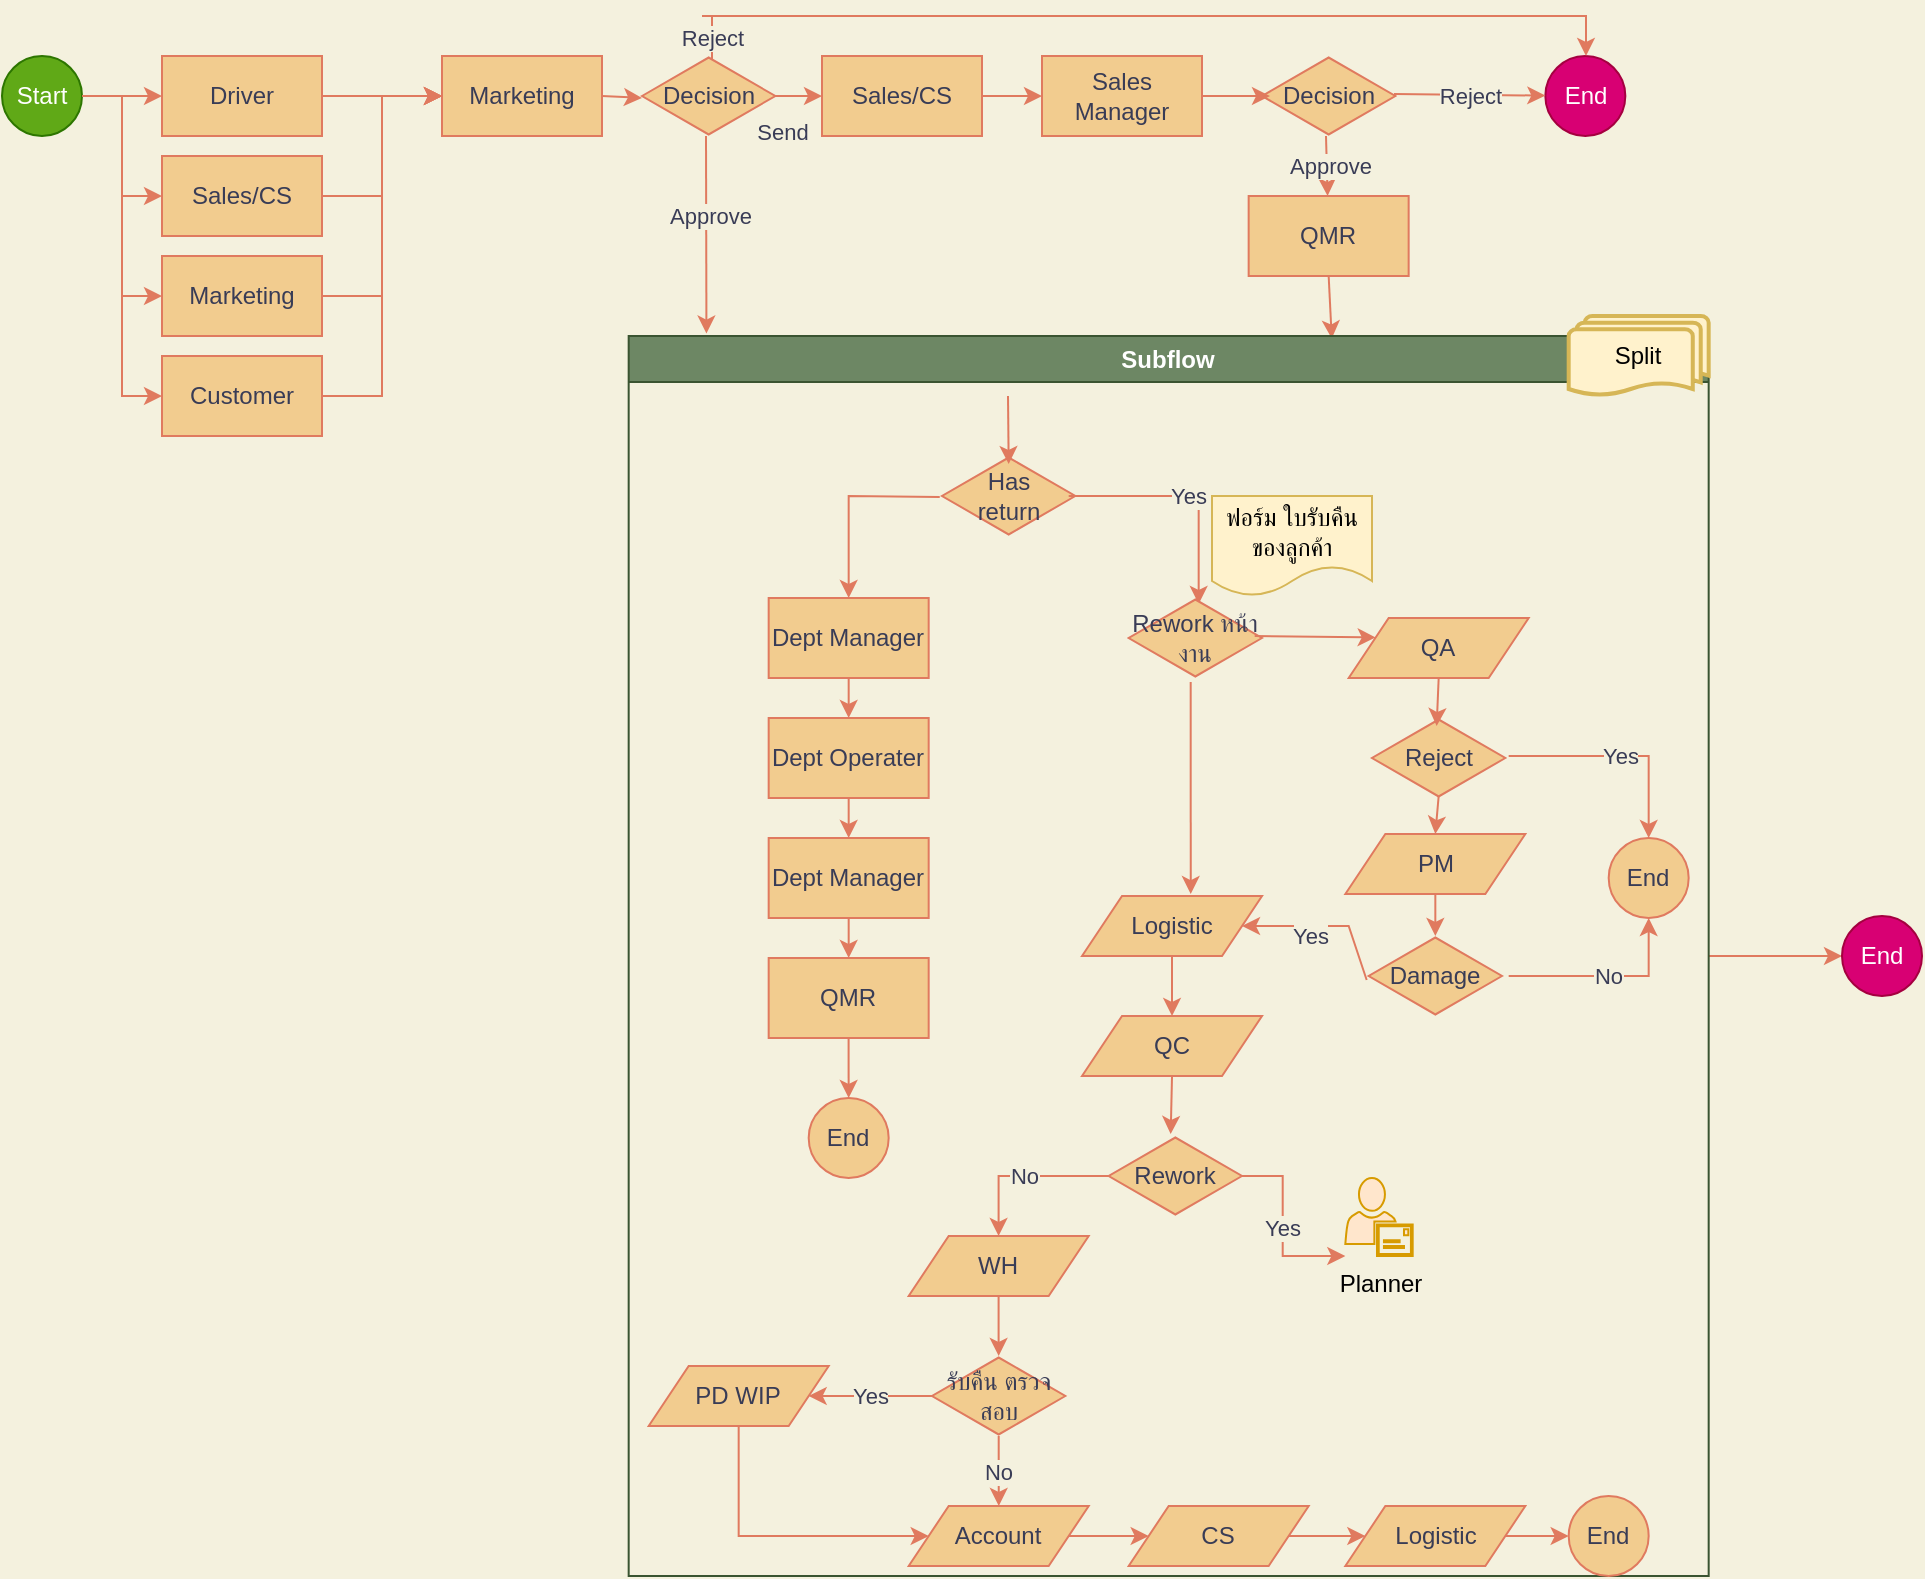 <mxfile version="20.6.0" type="github" pages="2">
  <diagram id="gh3JwrLqikJQ2UG7o7Ro" name="Now">
    <mxGraphModel dx="1102" dy="582" grid="1" gridSize="10" guides="1" tooltips="1" connect="1" arrows="1" fold="1" page="1" pageScale="1" pageWidth="1169" pageHeight="827" background="#F4F1DE" math="0" shadow="0">
      <root>
        <mxCell id="0" />
        <mxCell id="1" parent="0" />
        <mxCell id="JIfOrTNAelRgJO-WILz3-1" value="Driver" style="rounded=0;whiteSpace=wrap;html=1;fillColor=#F2CC8F;strokeColor=#E07A5F;fontColor=#393C56;" vertex="1" parent="1">
          <mxGeometry x="120" y="40" width="80" height="40" as="geometry" />
        </mxCell>
        <mxCell id="JIfOrTNAelRgJO-WILz3-3" value="Sales/CS" style="rounded=0;whiteSpace=wrap;html=1;fillColor=#F2CC8F;strokeColor=#E07A5F;fontColor=#393C56;" vertex="1" parent="1">
          <mxGeometry x="120" y="90" width="80" height="40" as="geometry" />
        </mxCell>
        <mxCell id="JIfOrTNAelRgJO-WILz3-4" value="Marketing" style="rounded=0;whiteSpace=wrap;html=1;fillColor=#F2CC8F;strokeColor=#E07A5F;fontColor=#393C56;" vertex="1" parent="1">
          <mxGeometry x="120" y="140" width="80" height="40" as="geometry" />
        </mxCell>
        <mxCell id="JIfOrTNAelRgJO-WILz3-5" value="Customer" style="rounded=0;whiteSpace=wrap;html=1;fillColor=#F2CC8F;strokeColor=#E07A5F;fontColor=#393C56;" vertex="1" parent="1">
          <mxGeometry x="120" y="190" width="80" height="40" as="geometry" />
        </mxCell>
        <mxCell id="JIfOrTNAelRgJO-WILz3-6" value="Marketing" style="rounded=0;whiteSpace=wrap;html=1;fillColor=#F2CC8F;strokeColor=#E07A5F;fontColor=#393C56;" vertex="1" parent="1">
          <mxGeometry x="260" y="40" width="80" height="40" as="geometry" />
        </mxCell>
        <mxCell id="JIfOrTNAelRgJO-WILz3-7" value="Sales/CS" style="rounded=0;whiteSpace=wrap;html=1;fillColor=#F2CC8F;strokeColor=#E07A5F;fontColor=#393C56;" vertex="1" parent="1">
          <mxGeometry x="450" y="40" width="80" height="40" as="geometry" />
        </mxCell>
        <mxCell id="JIfOrTNAelRgJO-WILz3-8" value="Sales Manager" style="rounded=0;whiteSpace=wrap;html=1;fillColor=#F2CC8F;strokeColor=#E07A5F;fontColor=#393C56;" vertex="1" parent="1">
          <mxGeometry x="560" y="40" width="80" height="40" as="geometry" />
        </mxCell>
        <mxCell id="JIfOrTNAelRgJO-WILz3-9" value="QMR" style="rounded=0;whiteSpace=wrap;html=1;fillColor=#F2CC8F;strokeColor=#E07A5F;fontColor=#393C56;" vertex="1" parent="1">
          <mxGeometry x="663.33" y="110" width="80" height="40" as="geometry" />
        </mxCell>
        <mxCell id="JIfOrTNAelRgJO-WILz3-12" value="" style="edgeStyle=elbowEdgeStyle;elbow=horizontal;endArrow=classic;html=1;rounded=0;exitX=1;exitY=0.5;exitDx=0;exitDy=0;entryX=0;entryY=0.5;entryDx=0;entryDy=0;labelBackgroundColor=#F4F1DE;strokeColor=#E07A5F;fontColor=#393C56;" edge="1" parent="1" source="JIfOrTNAelRgJO-WILz3-5" target="JIfOrTNAelRgJO-WILz3-6">
          <mxGeometry width="50" height="50" relative="1" as="geometry">
            <mxPoint x="600" y="330" as="sourcePoint" />
            <mxPoint x="650" y="280" as="targetPoint" />
          </mxGeometry>
        </mxCell>
        <mxCell id="JIfOrTNAelRgJO-WILz3-13" value="" style="edgeStyle=elbowEdgeStyle;elbow=horizontal;endArrow=classic;html=1;rounded=0;exitX=1;exitY=0.5;exitDx=0;exitDy=0;entryX=0;entryY=0.5;entryDx=0;entryDy=0;labelBackgroundColor=#F4F1DE;strokeColor=#E07A5F;fontColor=#393C56;" edge="1" parent="1" source="JIfOrTNAelRgJO-WILz3-4" target="JIfOrTNAelRgJO-WILz3-6">
          <mxGeometry width="50" height="50" relative="1" as="geometry">
            <mxPoint x="210" y="310" as="sourcePoint" />
            <mxPoint x="270" y="60" as="targetPoint" />
          </mxGeometry>
        </mxCell>
        <mxCell id="JIfOrTNAelRgJO-WILz3-14" value="" style="edgeStyle=elbowEdgeStyle;elbow=horizontal;endArrow=classic;html=1;rounded=0;exitX=1;exitY=0.5;exitDx=0;exitDy=0;entryX=0;entryY=0.5;entryDx=0;entryDy=0;labelBackgroundColor=#F4F1DE;strokeColor=#E07A5F;fontColor=#393C56;" edge="1" parent="1" source="JIfOrTNAelRgJO-WILz3-3" target="JIfOrTNAelRgJO-WILz3-6">
          <mxGeometry width="50" height="50" relative="1" as="geometry">
            <mxPoint x="220" y="320" as="sourcePoint" />
            <mxPoint x="300" y="80" as="targetPoint" />
          </mxGeometry>
        </mxCell>
        <mxCell id="JIfOrTNAelRgJO-WILz3-15" value="" style="edgeStyle=elbowEdgeStyle;elbow=horizontal;endArrow=classic;html=1;rounded=0;exitX=1;exitY=0.5;exitDx=0;exitDy=0;entryX=0;entryY=0.5;entryDx=0;entryDy=0;labelBackgroundColor=#F4F1DE;strokeColor=#E07A5F;fontColor=#393C56;" edge="1" parent="1" source="JIfOrTNAelRgJO-WILz3-1" target="JIfOrTNAelRgJO-WILz3-6">
          <mxGeometry width="50" height="50" relative="1" as="geometry">
            <mxPoint x="230" y="330" as="sourcePoint" />
            <mxPoint x="310" y="90" as="targetPoint" />
          </mxGeometry>
        </mxCell>
        <mxCell id="JIfOrTNAelRgJO-WILz3-16" value="Decision" style="html=1;whiteSpace=wrap;aspect=fixed;shape=isoRectangle;fillColor=#F2CC8F;strokeColor=#E07A5F;fontColor=#393C56;" vertex="1" parent="1">
          <mxGeometry x="670" y="40" width="66.67" height="40" as="geometry" />
        </mxCell>
        <mxCell id="JIfOrTNAelRgJO-WILz3-17" value="" style="endArrow=classic;html=1;rounded=0;exitX=1;exitY=0.5;exitDx=0;exitDy=0;entryX=0;entryY=0.525;entryDx=0;entryDy=0;labelBackgroundColor=#F4F1DE;strokeColor=#E07A5F;fontColor=#393C56;entryPerimeter=0;" edge="1" parent="1" source="JIfOrTNAelRgJO-WILz3-6" target="xjm1Cs8kN3EtSxawpRm1-1">
          <mxGeometry width="50" height="50" relative="1" as="geometry">
            <mxPoint x="600" y="290" as="sourcePoint" />
            <mxPoint x="650" y="240" as="targetPoint" />
          </mxGeometry>
        </mxCell>
        <mxCell id="JIfOrTNAelRgJO-WILz3-18" value="" style="endArrow=classic;html=1;rounded=0;exitX=1;exitY=0.5;exitDx=0;exitDy=0;entryX=0;entryY=0.5;entryDx=0;entryDy=0;labelBackgroundColor=#F4F1DE;strokeColor=#E07A5F;fontColor=#393C56;" edge="1" parent="1" source="JIfOrTNAelRgJO-WILz3-7" target="JIfOrTNAelRgJO-WILz3-8">
          <mxGeometry width="50" height="50" relative="1" as="geometry">
            <mxPoint x="570" y="120" as="sourcePoint" />
            <mxPoint x="610" y="120" as="targetPoint" />
          </mxGeometry>
        </mxCell>
        <mxCell id="JIfOrTNAelRgJO-WILz3-19" value="" style="endArrow=classic;html=1;rounded=0;exitX=1;exitY=0.5;exitDx=0;exitDy=0;entryX=0.06;entryY=0.5;entryDx=0;entryDy=0;entryPerimeter=0;labelBackgroundColor=#F4F1DE;strokeColor=#E07A5F;fontColor=#393C56;" edge="1" parent="1" source="JIfOrTNAelRgJO-WILz3-8" target="JIfOrTNAelRgJO-WILz3-16">
          <mxGeometry width="50" height="50" relative="1" as="geometry">
            <mxPoint x="460" y="80" as="sourcePoint" />
            <mxPoint x="500" y="80" as="targetPoint" />
          </mxGeometry>
        </mxCell>
        <mxCell id="JIfOrTNAelRgJO-WILz3-20" value="" style="endArrow=classic;html=1;rounded=0;exitX=0.5;exitY=1;exitDx=0;exitDy=0;entryX=0.651;entryY=0.002;entryDx=0;entryDy=0;labelBackgroundColor=#F4F1DE;strokeColor=#E07A5F;fontColor=#393C56;entryPerimeter=0;" edge="1" parent="1" source="JIfOrTNAelRgJO-WILz3-9" target="JIfOrTNAelRgJO-WILz3-103">
          <mxGeometry width="50" height="50" relative="1" as="geometry">
            <mxPoint x="420" y="240" as="sourcePoint" />
            <mxPoint x="622.906" y="167" as="targetPoint" />
          </mxGeometry>
        </mxCell>
        <mxCell id="JIfOrTNAelRgJO-WILz3-22" value="Start" style="ellipse;whiteSpace=wrap;html=1;aspect=fixed;fillColor=#60a917;strokeColor=#2D7600;fontColor=#ffffff;" vertex="1" parent="1">
          <mxGeometry x="40" y="40" width="40" height="40" as="geometry" />
        </mxCell>
        <mxCell id="JIfOrTNAelRgJO-WILz3-23" value="End" style="ellipse;whiteSpace=wrap;html=1;aspect=fixed;fillColor=#d80073;strokeColor=#A50040;fontColor=#ffffff;" vertex="1" parent="1">
          <mxGeometry x="811.67" y="40" width="40" height="40" as="geometry" />
        </mxCell>
        <mxCell id="JIfOrTNAelRgJO-WILz3-24" value="RE" style="endArrow=classic;html=1;rounded=0;exitX=0.99;exitY=0.475;exitDx=0;exitDy=0;exitPerimeter=0;labelBackgroundColor=#F4F1DE;strokeColor=#E07A5F;fontColor=#393C56;" edge="1" parent="1" source="JIfOrTNAelRgJO-WILz3-16" target="JIfOrTNAelRgJO-WILz3-23">
          <mxGeometry relative="1" as="geometry">
            <mxPoint x="770" y="40" as="sourcePoint" />
            <mxPoint x="630" y="160" as="targetPoint" />
          </mxGeometry>
        </mxCell>
        <mxCell id="JIfOrTNAelRgJO-WILz3-25" value="Reject" style="edgeLabel;resizable=0;html=1;align=center;verticalAlign=middle;labelBackgroundColor=#F4F1DE;fontColor=#393C56;" connectable="0" vertex="1" parent="JIfOrTNAelRgJO-WILz3-24">
          <mxGeometry relative="1" as="geometry" />
        </mxCell>
        <mxCell id="JIfOrTNAelRgJO-WILz3-27" value="" style="endArrow=classic;html=1;rounded=0;exitX=0.48;exitY=1;exitDx=0;exitDy=0;exitPerimeter=0;labelBackgroundColor=#F4F1DE;strokeColor=#E07A5F;fontColor=#393C56;" edge="1" parent="1" source="JIfOrTNAelRgJO-WILz3-16" target="JIfOrTNAelRgJO-WILz3-9">
          <mxGeometry relative="1" as="geometry">
            <mxPoint x="380" y="160" as="sourcePoint" />
            <mxPoint x="480" y="160" as="targetPoint" />
          </mxGeometry>
        </mxCell>
        <mxCell id="JIfOrTNAelRgJO-WILz3-28" value="Approve" style="edgeLabel;resizable=0;html=1;align=center;verticalAlign=middle;labelBackgroundColor=#F4F1DE;fontColor=#393C56;" connectable="0" vertex="1" parent="JIfOrTNAelRgJO-WILz3-27">
          <mxGeometry relative="1" as="geometry">
            <mxPoint x="1" as="offset" />
          </mxGeometry>
        </mxCell>
        <mxCell id="5Fzmc9VXGLprYbqFvWe1-2" value="" style="edgeStyle=orthogonalEdgeStyle;rounded=0;orthogonalLoop=1;jettySize=auto;html=1;strokeColor=#E07A5F;fontColor=#393C56;fontSize=12;fillColor=#F2CC8F;fontStyle=1;startSize=23;" edge="1" parent="1" source="JIfOrTNAelRgJO-WILz3-103" target="5Fzmc9VXGLprYbqFvWe1-1">
          <mxGeometry relative="1" as="geometry" />
        </mxCell>
        <mxCell id="JIfOrTNAelRgJO-WILz3-103" value="Subflow" style="swimlane;whiteSpace=wrap;html=1;fillColor=#6d8764;strokeColor=#3A5431;fontColor=#ffffff;" vertex="1" parent="1">
          <mxGeometry x="353.34" y="180" width="540" height="620" as="geometry" />
        </mxCell>
        <mxCell id="JIfOrTNAelRgJO-WILz3-21" value="Has &lt;br&gt;return" style="html=1;whiteSpace=wrap;aspect=fixed;shape=isoRectangle;direction=west;fillColor=#F2CC8F;strokeColor=#E07A5F;fontColor=#393C56;" vertex="1" parent="JIfOrTNAelRgJO-WILz3-103">
          <mxGeometry x="156.67" y="60" width="66.67" height="40" as="geometry" />
        </mxCell>
        <mxCell id="JIfOrTNAelRgJO-WILz3-29" value="QA" style="shape=parallelogram;perimeter=parallelogramPerimeter;whiteSpace=wrap;html=1;fixedSize=1;fillColor=#F2CC8F;strokeColor=#E07A5F;fontColor=#393C56;" vertex="1" parent="JIfOrTNAelRgJO-WILz3-103">
          <mxGeometry x="360" y="141" width="90" height="30" as="geometry" />
        </mxCell>
        <mxCell id="JIfOrTNAelRgJO-WILz3-30" value="Dept Manager" style="rounded=0;whiteSpace=wrap;html=1;fillColor=#F2CC8F;strokeColor=#E07A5F;fontColor=#393C56;" vertex="1" parent="JIfOrTNAelRgJO-WILz3-103">
          <mxGeometry x="70" y="131" width="80" height="40" as="geometry" />
        </mxCell>
        <mxCell id="JIfOrTNAelRgJO-WILz3-31" value="Dept Operater" style="rounded=0;whiteSpace=wrap;html=1;fillColor=#F2CC8F;strokeColor=#E07A5F;fontColor=#393C56;" vertex="1" parent="JIfOrTNAelRgJO-WILz3-103">
          <mxGeometry x="70" y="191" width="80" height="40" as="geometry" />
        </mxCell>
        <mxCell id="JIfOrTNAelRgJO-WILz3-32" value="Dept Manager" style="rounded=0;whiteSpace=wrap;html=1;fillColor=#F2CC8F;strokeColor=#E07A5F;fontColor=#393C56;" vertex="1" parent="JIfOrTNAelRgJO-WILz3-103">
          <mxGeometry x="70" y="251" width="80" height="40" as="geometry" />
        </mxCell>
        <mxCell id="5XU6H9flALBAqSs1HAMZ-3" value="" style="edgeStyle=orthogonalEdgeStyle;rounded=0;orthogonalLoop=1;jettySize=auto;html=1;fontSize=12;fillColor=#F2CC8F;strokeColor=#E07A5F;fontColor=#393C56;fontStyle=1;startSize=23;" edge="1" parent="JIfOrTNAelRgJO-WILz3-103" source="JIfOrTNAelRgJO-WILz3-33" target="5XU6H9flALBAqSs1HAMZ-1">
          <mxGeometry relative="1" as="geometry" />
        </mxCell>
        <mxCell id="JIfOrTNAelRgJO-WILz3-33" value="QMR" style="rounded=0;whiteSpace=wrap;html=1;fillColor=#F2CC8F;strokeColor=#E07A5F;fontColor=#393C56;" vertex="1" parent="JIfOrTNAelRgJO-WILz3-103">
          <mxGeometry x="70" y="311" width="80" height="40" as="geometry" />
        </mxCell>
        <mxCell id="JIfOrTNAelRgJO-WILz3-37" value="" style="endArrow=classic;html=1;rounded=0;entryX=0.5;entryY=0;entryDx=0;entryDy=0;exitX=1.017;exitY=0.488;exitDx=0;exitDy=0;exitPerimeter=0;labelBackgroundColor=#F4F1DE;strokeColor=#E07A5F;fontColor=#393C56;" edge="1" parent="JIfOrTNAelRgJO-WILz3-103" source="JIfOrTNAelRgJO-WILz3-21" target="JIfOrTNAelRgJO-WILz3-30">
          <mxGeometry relative="1" as="geometry">
            <mxPoint x="140" y="90" as="sourcePoint" />
            <mxPoint x="20" y="231" as="targetPoint" />
            <Array as="points">
              <mxPoint x="110" y="80" />
            </Array>
          </mxGeometry>
        </mxCell>
        <mxCell id="JIfOrTNAelRgJO-WILz3-39" value="" style="endArrow=classic;html=1;rounded=0;exitX=0.5;exitY=1;exitDx=0;exitDy=0;labelBackgroundColor=#F4F1DE;strokeColor=#E07A5F;fontColor=#393C56;" edge="1" parent="JIfOrTNAelRgJO-WILz3-103" source="JIfOrTNAelRgJO-WILz3-30" target="JIfOrTNAelRgJO-WILz3-31">
          <mxGeometry width="50" height="50" relative="1" as="geometry">
            <mxPoint x="-70" y="231" as="sourcePoint" />
            <mxPoint y="231" as="targetPoint" />
          </mxGeometry>
        </mxCell>
        <mxCell id="JIfOrTNAelRgJO-WILz3-40" value="" style="endArrow=classic;html=1;rounded=0;exitX=0.5;exitY=1;exitDx=0;exitDy=0;entryX=0.5;entryY=0;entryDx=0;entryDy=0;labelBackgroundColor=#F4F1DE;strokeColor=#E07A5F;fontColor=#393C56;" edge="1" parent="JIfOrTNAelRgJO-WILz3-103" source="JIfOrTNAelRgJO-WILz3-31" target="JIfOrTNAelRgJO-WILz3-32">
          <mxGeometry width="50" height="50" relative="1" as="geometry">
            <mxPoint x="120" y="181" as="sourcePoint" />
            <mxPoint x="120" y="201" as="targetPoint" />
          </mxGeometry>
        </mxCell>
        <mxCell id="JIfOrTNAelRgJO-WILz3-41" value="" style="endArrow=classic;html=1;rounded=0;exitX=0.5;exitY=1;exitDx=0;exitDy=0;entryX=0.5;entryY=0;entryDx=0;entryDy=0;labelBackgroundColor=#F4F1DE;strokeColor=#E07A5F;fontColor=#393C56;" edge="1" parent="JIfOrTNAelRgJO-WILz3-103" source="JIfOrTNAelRgJO-WILz3-32" target="JIfOrTNAelRgJO-WILz3-33">
          <mxGeometry width="50" height="50" relative="1" as="geometry">
            <mxPoint x="130" y="191" as="sourcePoint" />
            <mxPoint x="130" y="211" as="targetPoint" />
          </mxGeometry>
        </mxCell>
        <mxCell id="JIfOrTNAelRgJO-WILz3-55" value="" style="endArrow=classic;html=1;rounded=0;exitX=0.05;exitY=0.5;exitDx=0;exitDy=0;exitPerimeter=0;entryX=0.475;entryY=0.925;entryDx=0;entryDy=0;entryPerimeter=0;labelBackgroundColor=#F4F1DE;strokeColor=#E07A5F;fontColor=#393C56;" edge="1" parent="JIfOrTNAelRgJO-WILz3-103" source="JIfOrTNAelRgJO-WILz3-21" target="JIfOrTNAelRgJO-WILz3-58">
          <mxGeometry relative="1" as="geometry">
            <mxPoint x="240" y="80" as="sourcePoint" />
            <mxPoint x="280" y="130" as="targetPoint" />
            <Array as="points">
              <mxPoint x="285" y="80" />
            </Array>
          </mxGeometry>
        </mxCell>
        <mxCell id="JIfOrTNAelRgJO-WILz3-56" value="Yes" style="edgeLabel;resizable=0;html=1;align=center;verticalAlign=middle;labelBackgroundColor=#F4F1DE;fontColor=#393C56;" connectable="0" vertex="1" parent="JIfOrTNAelRgJO-WILz3-55">
          <mxGeometry relative="1" as="geometry" />
        </mxCell>
        <mxCell id="JIfOrTNAelRgJO-WILz3-58" value="Rework หน้างาน" style="html=1;whiteSpace=wrap;aspect=fixed;shape=isoRectangle;direction=west;fillColor=#F2CC8F;strokeColor=#E07A5F;fontColor=#393C56;" vertex="1" parent="JIfOrTNAelRgJO-WILz3-103">
          <mxGeometry x="250" y="131" width="66.67" height="40" as="geometry" />
        </mxCell>
        <mxCell id="JIfOrTNAelRgJO-WILz3-59" value="PM" style="shape=parallelogram;perimeter=parallelogramPerimeter;whiteSpace=wrap;html=1;fixedSize=1;fillColor=#F2CC8F;strokeColor=#E07A5F;fontColor=#393C56;" vertex="1" parent="JIfOrTNAelRgJO-WILz3-103">
          <mxGeometry x="358.33" y="249" width="90" height="30" as="geometry" />
        </mxCell>
        <mxCell id="JIfOrTNAelRgJO-WILz3-60" value="Logistic" style="shape=parallelogram;perimeter=parallelogramPerimeter;whiteSpace=wrap;html=1;fixedSize=1;fillColor=#F2CC8F;strokeColor=#E07A5F;fontColor=#393C56;" vertex="1" parent="JIfOrTNAelRgJO-WILz3-103">
          <mxGeometry x="226.67" y="280" width="90" height="30" as="geometry" />
        </mxCell>
        <mxCell id="JIfOrTNAelRgJO-WILz3-61" value="QC" style="shape=parallelogram;perimeter=parallelogramPerimeter;whiteSpace=wrap;html=1;fixedSize=1;fillColor=#F2CC8F;strokeColor=#E07A5F;fontColor=#393C56;" vertex="1" parent="JIfOrTNAelRgJO-WILz3-103">
          <mxGeometry x="226.67" y="340" width="90" height="30" as="geometry" />
        </mxCell>
        <mxCell id="JIfOrTNAelRgJO-WILz3-62" value="WH" style="shape=parallelogram;perimeter=parallelogramPerimeter;whiteSpace=wrap;html=1;fixedSize=1;fillColor=#F2CC8F;strokeColor=#E07A5F;fontColor=#393C56;" vertex="1" parent="JIfOrTNAelRgJO-WILz3-103">
          <mxGeometry x="140" y="450" width="90" height="30" as="geometry" />
        </mxCell>
        <mxCell id="JIfOrTNAelRgJO-WILz3-65" value="Damage" style="html=1;whiteSpace=wrap;aspect=fixed;shape=isoRectangle;direction=west;fillColor=#F2CC8F;strokeColor=#E07A5F;fontColor=#393C56;" vertex="1" parent="JIfOrTNAelRgJO-WILz3-103">
          <mxGeometry x="370" y="300" width="66.67" height="40" as="geometry" />
        </mxCell>
        <mxCell id="JIfOrTNAelRgJO-WILz3-66" value="End" style="ellipse;whiteSpace=wrap;html=1;aspect=fixed;fillColor=#F2CC8F;strokeColor=#E07A5F;fontColor=#393C56;" vertex="1" parent="JIfOrTNAelRgJO-WILz3-103">
          <mxGeometry x="490" y="251" width="40" height="40" as="geometry" />
        </mxCell>
        <mxCell id="JIfOrTNAelRgJO-WILz3-67" value="Reject" style="html=1;whiteSpace=wrap;aspect=fixed;shape=isoRectangle;direction=west;fillColor=#F2CC8F;strokeColor=#E07A5F;fontColor=#393C56;" vertex="1" parent="JIfOrTNAelRgJO-WILz3-103">
          <mxGeometry x="371.66" y="191" width="66.67" height="40" as="geometry" />
        </mxCell>
        <mxCell id="JIfOrTNAelRgJO-WILz3-68" value="" style="endArrow=classic;html=1;rounded=0;entryX=0.5;entryY=0;entryDx=0;entryDy=0;labelBackgroundColor=#F4F1DE;strokeColor=#E07A5F;fontColor=#393C56;" edge="1" parent="JIfOrTNAelRgJO-WILz3-103" target="JIfOrTNAelRgJO-WILz3-66">
          <mxGeometry relative="1" as="geometry">
            <mxPoint x="440" y="210" as="sourcePoint" />
            <mxPoint x="524.992" y="251" as="targetPoint" />
            <Array as="points">
              <mxPoint x="510" y="210" />
            </Array>
          </mxGeometry>
        </mxCell>
        <mxCell id="JIfOrTNAelRgJO-WILz3-69" value="Yes" style="edgeLabel;resizable=0;html=1;align=center;verticalAlign=middle;labelBackgroundColor=#F4F1DE;fontColor=#393C56;" connectable="0" vertex="1" parent="JIfOrTNAelRgJO-WILz3-68">
          <mxGeometry relative="1" as="geometry" />
        </mxCell>
        <mxCell id="JIfOrTNAelRgJO-WILz3-70" value="" style="endArrow=classic;html=1;rounded=0;entryX=0.5;entryY=1;entryDx=0;entryDy=0;labelBackgroundColor=#F4F1DE;strokeColor=#E07A5F;fontColor=#393C56;" edge="1" parent="JIfOrTNAelRgJO-WILz3-103" target="JIfOrTNAelRgJO-WILz3-66">
          <mxGeometry relative="1" as="geometry">
            <mxPoint x="440" y="320" as="sourcePoint" />
            <mxPoint x="530.002" y="382" as="targetPoint" />
            <Array as="points">
              <mxPoint x="510" y="320" />
            </Array>
          </mxGeometry>
        </mxCell>
        <mxCell id="JIfOrTNAelRgJO-WILz3-71" value="No" style="edgeLabel;resizable=0;html=1;align=center;verticalAlign=middle;labelBackgroundColor=#F4F1DE;fontColor=#393C56;" connectable="0" vertex="1" parent="JIfOrTNAelRgJO-WILz3-70">
          <mxGeometry relative="1" as="geometry" />
        </mxCell>
        <mxCell id="JIfOrTNAelRgJO-WILz3-72" value="" style="endArrow=classic;html=1;rounded=0;exitX=0.5;exitY=1;exitDx=0;exitDy=0;entryX=0.515;entryY=0.9;entryDx=0;entryDy=0;entryPerimeter=0;labelBackgroundColor=#F4F1DE;strokeColor=#E07A5F;fontColor=#393C56;" edge="1" parent="JIfOrTNAelRgJO-WILz3-103" source="JIfOrTNAelRgJO-WILz3-29" target="JIfOrTNAelRgJO-WILz3-67">
          <mxGeometry width="50" height="50" relative="1" as="geometry">
            <mxPoint x="200" y="-20" as="sourcePoint" />
            <mxPoint x="200" y="10" as="targetPoint" />
          </mxGeometry>
        </mxCell>
        <mxCell id="JIfOrTNAelRgJO-WILz3-73" value="" style="endArrow=classic;html=1;rounded=0;exitX=0.5;exitY=0.025;exitDx=0;exitDy=0;entryX=0.5;entryY=0;entryDx=0;entryDy=0;exitPerimeter=0;labelBackgroundColor=#F4F1DE;strokeColor=#E07A5F;fontColor=#393C56;" edge="1" parent="JIfOrTNAelRgJO-WILz3-103" source="JIfOrTNAelRgJO-WILz3-67" target="JIfOrTNAelRgJO-WILz3-59">
          <mxGeometry width="50" height="50" relative="1" as="geometry">
            <mxPoint x="415" y="181" as="sourcePoint" />
            <mxPoint x="413.995" y="205" as="targetPoint" />
          </mxGeometry>
        </mxCell>
        <mxCell id="JIfOrTNAelRgJO-WILz3-75" value="" style="endArrow=classic;html=1;rounded=0;exitX=0.5;exitY=1;exitDx=0;exitDy=0;labelBackgroundColor=#F4F1DE;strokeColor=#E07A5F;fontColor=#393C56;" edge="1" parent="JIfOrTNAelRgJO-WILz3-103" source="JIfOrTNAelRgJO-WILz3-59" target="JIfOrTNAelRgJO-WILz3-65">
          <mxGeometry width="50" height="50" relative="1" as="geometry">
            <mxPoint x="414.995" y="240" as="sourcePoint" />
            <mxPoint x="413.33" y="259" as="targetPoint" />
          </mxGeometry>
        </mxCell>
        <mxCell id="JIfOrTNAelRgJO-WILz3-76" value="" style="endArrow=classic;html=1;rounded=0;exitX=0.055;exitY=0.525;exitDx=0;exitDy=0;entryX=0;entryY=0.25;entryDx=0;entryDy=0;exitPerimeter=0;labelBackgroundColor=#F4F1DE;strokeColor=#E07A5F;fontColor=#393C56;" edge="1" parent="JIfOrTNAelRgJO-WILz3-103" source="JIfOrTNAelRgJO-WILz3-58" target="JIfOrTNAelRgJO-WILz3-29">
          <mxGeometry width="50" height="50" relative="1" as="geometry">
            <mxPoint x="424.995" y="250" as="sourcePoint" />
            <mxPoint x="423.33" y="269" as="targetPoint" />
          </mxGeometry>
        </mxCell>
        <mxCell id="JIfOrTNAelRgJO-WILz3-77" value="" style="endArrow=classic;html=1;rounded=0;exitX=0.535;exitY=-0.05;exitDx=0;exitDy=0;entryX=0.604;entryY=-0.033;entryDx=0;entryDy=0;exitPerimeter=0;entryPerimeter=0;labelBackgroundColor=#F4F1DE;strokeColor=#E07A5F;fontColor=#393C56;" edge="1" parent="JIfOrTNAelRgJO-WILz3-103" source="JIfOrTNAelRgJO-WILz3-58" target="JIfOrTNAelRgJO-WILz3-60">
          <mxGeometry width="50" height="50" relative="1" as="geometry">
            <mxPoint x="434.995" y="260" as="sourcePoint" />
            <mxPoint x="433.33" y="279" as="targetPoint" />
          </mxGeometry>
        </mxCell>
        <mxCell id="JIfOrTNAelRgJO-WILz3-79" value="" style="endArrow=classic;html=1;rounded=0;exitX=1.015;exitY=0.45;exitDx=0;exitDy=0;exitPerimeter=0;entryX=1;entryY=0.5;entryDx=0;entryDy=0;labelBackgroundColor=#F4F1DE;strokeColor=#E07A5F;fontColor=#393C56;" edge="1" parent="JIfOrTNAelRgJO-WILz3-103" source="JIfOrTNAelRgJO-WILz3-65" target="JIfOrTNAelRgJO-WILz3-60">
          <mxGeometry relative="1" as="geometry">
            <mxPoint x="450" y="330" as="sourcePoint" />
            <mxPoint x="520" y="301" as="targetPoint" />
            <Array as="points">
              <mxPoint x="360" y="295" />
            </Array>
          </mxGeometry>
        </mxCell>
        <mxCell id="JIfOrTNAelRgJO-WILz3-80" value="Yes" style="edgeLabel;resizable=0;html=1;align=center;verticalAlign=middle;labelBackgroundColor=#F4F1DE;fontColor=#393C56;" connectable="0" vertex="1" parent="JIfOrTNAelRgJO-WILz3-79">
          <mxGeometry relative="1" as="geometry">
            <mxPoint x="-7" y="5" as="offset" />
          </mxGeometry>
        </mxCell>
        <mxCell id="JIfOrTNAelRgJO-WILz3-82" value="" style="endArrow=classic;html=1;rounded=0;exitX=0.5;exitY=1;exitDx=0;exitDy=0;entryX=0.5;entryY=0;entryDx=0;entryDy=0;labelBackgroundColor=#F4F1DE;strokeColor=#E07A5F;fontColor=#393C56;" edge="1" parent="JIfOrTNAelRgJO-WILz3-103" source="JIfOrTNAelRgJO-WILz3-60" target="JIfOrTNAelRgJO-WILz3-61">
          <mxGeometry width="50" height="50" relative="1" as="geometry">
            <mxPoint x="100" y="380" as="sourcePoint" />
            <mxPoint x="170" y="380" as="targetPoint" />
          </mxGeometry>
        </mxCell>
        <mxCell id="JIfOrTNAelRgJO-WILz3-83" value="" style="endArrow=classic;html=1;rounded=0;exitX=0.5;exitY=1;exitDx=0;exitDy=0;entryX=0.535;entryY=1.025;entryDx=0;entryDy=0;entryPerimeter=0;labelBackgroundColor=#F4F1DE;strokeColor=#E07A5F;fontColor=#393C56;" edge="1" parent="JIfOrTNAelRgJO-WILz3-103" source="JIfOrTNAelRgJO-WILz3-61" target="JIfOrTNAelRgJO-WILz3-84">
          <mxGeometry width="50" height="50" relative="1" as="geometry">
            <mxPoint x="100" y="380" as="sourcePoint" />
            <mxPoint x="270" y="400" as="targetPoint" />
          </mxGeometry>
        </mxCell>
        <mxCell id="JIfOrTNAelRgJO-WILz3-92" value="No" style="edgeStyle=orthogonalEdgeStyle;rounded=0;orthogonalLoop=1;jettySize=auto;html=1;labelBackgroundColor=#F4F1DE;strokeColor=#E07A5F;fontColor=#393C56;" edge="1" parent="JIfOrTNAelRgJO-WILz3-103" source="JIfOrTNAelRgJO-WILz3-84" target="JIfOrTNAelRgJO-WILz3-62">
          <mxGeometry relative="1" as="geometry" />
        </mxCell>
        <mxCell id="JIfOrTNAelRgJO-WILz3-84" value="Rework" style="html=1;whiteSpace=wrap;aspect=fixed;shape=isoRectangle;direction=west;fillColor=#F2CC8F;strokeColor=#E07A5F;fontColor=#393C56;" vertex="1" parent="JIfOrTNAelRgJO-WILz3-103">
          <mxGeometry x="240" y="400" width="66.67" height="40" as="geometry" />
        </mxCell>
        <mxCell id="JIfOrTNAelRgJO-WILz3-86" value="Planner" style="sketch=0;pointerEvents=1;shadow=0;dashed=0;html=1;strokeColor=#d79b00;fillColor=#ffe6cc;labelPosition=center;verticalLabelPosition=bottom;verticalAlign=top;outlineConnect=0;align=center;shape=mxgraph.office.users.mail_user;" vertex="1" parent="JIfOrTNAelRgJO-WILz3-103">
          <mxGeometry x="358.33" y="421" width="33.67" height="39" as="geometry" />
        </mxCell>
        <mxCell id="JIfOrTNAelRgJO-WILz3-93" value="Yes" style="edgeStyle=orthogonalEdgeStyle;rounded=0;orthogonalLoop=1;jettySize=auto;html=1;labelBackgroundColor=#F4F1DE;strokeColor=#E07A5F;fontColor=#393C56;" edge="1" parent="JIfOrTNAelRgJO-WILz3-103" source="JIfOrTNAelRgJO-WILz3-84" target="JIfOrTNAelRgJO-WILz3-86">
          <mxGeometry relative="1" as="geometry">
            <mxPoint x="400" y="420" as="targetPoint" />
            <Array as="points">
              <mxPoint x="327" y="420" />
              <mxPoint x="327" y="460" />
            </Array>
          </mxGeometry>
        </mxCell>
        <mxCell id="JIfOrTNAelRgJO-WILz3-87" value="รับคืน ตรวจสอบ" style="html=1;whiteSpace=wrap;aspect=fixed;shape=isoRectangle;direction=west;fillColor=#F2CC8F;strokeColor=#E07A5F;fontColor=#393C56;" vertex="1" parent="JIfOrTNAelRgJO-WILz3-103">
          <mxGeometry x="151.67" y="510" width="66.67" height="40" as="geometry" />
        </mxCell>
        <mxCell id="JIfOrTNAelRgJO-WILz3-94" value="" style="edgeStyle=orthogonalEdgeStyle;rounded=0;orthogonalLoop=1;jettySize=auto;html=1;labelBackgroundColor=#F4F1DE;strokeColor=#E07A5F;fontColor=#393C56;" edge="1" parent="JIfOrTNAelRgJO-WILz3-103" source="JIfOrTNAelRgJO-WILz3-62" target="JIfOrTNAelRgJO-WILz3-87">
          <mxGeometry relative="1" as="geometry" />
        </mxCell>
        <mxCell id="JIfOrTNAelRgJO-WILz3-88" value="PD WIP" style="shape=parallelogram;perimeter=parallelogramPerimeter;whiteSpace=wrap;html=1;fixedSize=1;fillColor=#F2CC8F;strokeColor=#E07A5F;fontColor=#393C56;" vertex="1" parent="JIfOrTNAelRgJO-WILz3-103">
          <mxGeometry x="10" y="515" width="90" height="30" as="geometry" />
        </mxCell>
        <mxCell id="JIfOrTNAelRgJO-WILz3-95" value="Yes" style="edgeStyle=orthogonalEdgeStyle;rounded=0;orthogonalLoop=1;jettySize=auto;html=1;labelBackgroundColor=#F4F1DE;strokeColor=#E07A5F;fontColor=#393C56;" edge="1" parent="JIfOrTNAelRgJO-WILz3-103" source="JIfOrTNAelRgJO-WILz3-87" target="JIfOrTNAelRgJO-WILz3-88">
          <mxGeometry relative="1" as="geometry" />
        </mxCell>
        <mxCell id="JIfOrTNAelRgJO-WILz3-89" value="Account" style="shape=parallelogram;perimeter=parallelogramPerimeter;whiteSpace=wrap;html=1;fixedSize=1;fillColor=#F2CC8F;strokeColor=#E07A5F;fontColor=#393C56;" vertex="1" parent="JIfOrTNAelRgJO-WILz3-103">
          <mxGeometry x="140.01" y="585" width="90" height="30" as="geometry" />
        </mxCell>
        <mxCell id="JIfOrTNAelRgJO-WILz3-97" value="No" style="edgeStyle=orthogonalEdgeStyle;rounded=0;orthogonalLoop=1;jettySize=auto;html=1;labelBackgroundColor=#F4F1DE;strokeColor=#E07A5F;fontColor=#393C56;" edge="1" parent="JIfOrTNAelRgJO-WILz3-103" source="JIfOrTNAelRgJO-WILz3-87" target="JIfOrTNAelRgJO-WILz3-89">
          <mxGeometry relative="1" as="geometry" />
        </mxCell>
        <mxCell id="JIfOrTNAelRgJO-WILz3-90" value="CS" style="shape=parallelogram;perimeter=parallelogramPerimeter;whiteSpace=wrap;html=1;fixedSize=1;fillColor=#F2CC8F;strokeColor=#E07A5F;fontColor=#393C56;" vertex="1" parent="JIfOrTNAelRgJO-WILz3-103">
          <mxGeometry x="250" y="585" width="90" height="30" as="geometry" />
        </mxCell>
        <mxCell id="JIfOrTNAelRgJO-WILz3-98" value="" style="edgeStyle=orthogonalEdgeStyle;rounded=0;orthogonalLoop=1;jettySize=auto;html=1;labelBackgroundColor=#F4F1DE;strokeColor=#E07A5F;fontColor=#393C56;" edge="1" parent="JIfOrTNAelRgJO-WILz3-103" source="JIfOrTNAelRgJO-WILz3-89" target="JIfOrTNAelRgJO-WILz3-90">
          <mxGeometry relative="1" as="geometry" />
        </mxCell>
        <mxCell id="JIfOrTNAelRgJO-WILz3-91" value="Logistic" style="shape=parallelogram;perimeter=parallelogramPerimeter;whiteSpace=wrap;html=1;fixedSize=1;fillColor=#F2CC8F;strokeColor=#E07A5F;fontColor=#393C56;" vertex="1" parent="JIfOrTNAelRgJO-WILz3-103">
          <mxGeometry x="358.33" y="585" width="90" height="30" as="geometry" />
        </mxCell>
        <mxCell id="JIfOrTNAelRgJO-WILz3-99" value="" style="edgeStyle=orthogonalEdgeStyle;rounded=0;orthogonalLoop=1;jettySize=auto;html=1;labelBackgroundColor=#F4F1DE;strokeColor=#E07A5F;fontColor=#393C56;" edge="1" parent="JIfOrTNAelRgJO-WILz3-103" source="JIfOrTNAelRgJO-WILz3-90" target="JIfOrTNAelRgJO-WILz3-91">
          <mxGeometry relative="1" as="geometry" />
        </mxCell>
        <mxCell id="JIfOrTNAelRgJO-WILz3-96" value="End" style="ellipse;whiteSpace=wrap;html=1;aspect=fixed;fillColor=#F2CC8F;strokeColor=#E07A5F;fontColor=#393C56;" vertex="1" parent="JIfOrTNAelRgJO-WILz3-103">
          <mxGeometry x="470" y="580" width="40" height="40" as="geometry" />
        </mxCell>
        <mxCell id="JIfOrTNAelRgJO-WILz3-100" value="" style="edgeStyle=orthogonalEdgeStyle;rounded=0;orthogonalLoop=1;jettySize=auto;html=1;labelBackgroundColor=#F4F1DE;strokeColor=#E07A5F;fontColor=#393C56;" edge="1" parent="JIfOrTNAelRgJO-WILz3-103" source="JIfOrTNAelRgJO-WILz3-91" target="JIfOrTNAelRgJO-WILz3-96">
          <mxGeometry relative="1" as="geometry" />
        </mxCell>
        <mxCell id="JIfOrTNAelRgJO-WILz3-101" value="" style="edgeStyle=elbowEdgeStyle;elbow=horizontal;endArrow=classic;html=1;rounded=0;exitX=0.5;exitY=1;exitDx=0;exitDy=0;entryX=0;entryY=0.5;entryDx=0;entryDy=0;labelBackgroundColor=#F4F1DE;strokeColor=#E07A5F;fontColor=#393C56;" edge="1" parent="JIfOrTNAelRgJO-WILz3-103" source="JIfOrTNAelRgJO-WILz3-88" target="JIfOrTNAelRgJO-WILz3-89">
          <mxGeometry width="50" height="50" relative="1" as="geometry">
            <mxPoint x="100" y="520" as="sourcePoint" />
            <mxPoint x="180" y="440" as="targetPoint" />
            <Array as="points">
              <mxPoint x="55" y="570" />
            </Array>
          </mxGeometry>
        </mxCell>
        <mxCell id="JIfOrTNAelRgJO-WILz3-42" value="Split" style="strokeWidth=2;html=1;shape=mxgraph.flowchart.multi-document;whiteSpace=wrap;fillColor=#fff2cc;strokeColor=#d6b656;" vertex="1" parent="JIfOrTNAelRgJO-WILz3-103">
          <mxGeometry x="470.0" y="-10" width="70" height="40" as="geometry" />
        </mxCell>
        <mxCell id="ZnxTaej_w4I18vFR1k2f-1" value="ฟอร์ม ใบรับคืนของลูกค้า" style="shape=document;whiteSpace=wrap;html=1;boundedLbl=1;fillColor=#fff2cc;strokeColor=#d6b656;" vertex="1" parent="JIfOrTNAelRgJO-WILz3-103">
          <mxGeometry x="291.66" y="80" width="80" height="50" as="geometry" />
        </mxCell>
        <mxCell id="5XU6H9flALBAqSs1HAMZ-1" value="End" style="ellipse;whiteSpace=wrap;html=1;aspect=fixed;fillColor=#F2CC8F;strokeColor=#E07A5F;fontColor=#393C56;" vertex="1" parent="JIfOrTNAelRgJO-WILz3-103">
          <mxGeometry x="90.0" y="381" width="40" height="40" as="geometry" />
        </mxCell>
        <mxCell id="JIfOrTNAelRgJO-WILz3-104" value="" style="endArrow=classic;html=1;rounded=0;entryX=0.5;entryY=0.9;entryDx=0;entryDy=0;entryPerimeter=0;labelBackgroundColor=#F4F1DE;strokeColor=#E07A5F;fontColor=#393C56;" edge="1" parent="1" target="JIfOrTNAelRgJO-WILz3-21">
          <mxGeometry width="50" height="50" relative="1" as="geometry">
            <mxPoint x="543" y="210" as="sourcePoint" />
            <mxPoint x="740" y="180" as="targetPoint" />
          </mxGeometry>
        </mxCell>
        <mxCell id="yM2ILhgQoYP5EuEDguvp-2" value="Reject" style="endArrow=none;html=1;rounded=0;entryX=0.525;entryY=0.05;entryDx=0;entryDy=0;labelBackgroundColor=#F4F1DE;strokeColor=#E07A5F;fontColor=#393C56;entryPerimeter=0;" edge="1" parent="1" target="xjm1Cs8kN3EtSxawpRm1-1">
          <mxGeometry width="50" height="50" relative="1" as="geometry">
            <mxPoint x="395" y="20" as="sourcePoint" />
            <mxPoint x="320" y="220" as="targetPoint" />
          </mxGeometry>
        </mxCell>
        <mxCell id="yM2ILhgQoYP5EuEDguvp-3" value="" style="edgeStyle=elbowEdgeStyle;elbow=horizontal;endArrow=classic;html=1;rounded=0;entryX=0.5;entryY=0;entryDx=0;entryDy=0;labelBackgroundColor=#F4F1DE;strokeColor=#E07A5F;fontColor=#393C56;" edge="1" parent="1" target="JIfOrTNAelRgJO-WILz3-23">
          <mxGeometry width="50" height="50" relative="1" as="geometry">
            <mxPoint x="390" y="20" as="sourcePoint" />
            <mxPoint x="760" y="300" as="targetPoint" />
            <Array as="points">
              <mxPoint x="832" y="20" />
            </Array>
          </mxGeometry>
        </mxCell>
        <mxCell id="xjm1Cs8kN3EtSxawpRm1-9" value="" style="edgeStyle=orthogonalEdgeStyle;rounded=0;orthogonalLoop=1;jettySize=auto;html=1;strokeColor=#E07A5F;fontColor=#393C56;fontSize=12;fillColor=#F2CC8F;fontStyle=1;startSize=23;" edge="1" parent="1" source="xjm1Cs8kN3EtSxawpRm1-1" target="JIfOrTNAelRgJO-WILz3-7">
          <mxGeometry relative="1" as="geometry" />
        </mxCell>
        <mxCell id="xjm1Cs8kN3EtSxawpRm1-1" value="Decision" style="html=1;whiteSpace=wrap;aspect=fixed;shape=isoRectangle;fillColor=#F2CC8F;strokeColor=#E07A5F;fontColor=#393C56;" vertex="1" parent="1">
          <mxGeometry x="360" y="40" width="66.67" height="40" as="geometry" />
        </mxCell>
        <mxCell id="xjm1Cs8kN3EtSxawpRm1-5" value="" style="endArrow=classic;html=1;rounded=0;strokeColor=#E07A5F;fontColor=#393C56;exitX=0.48;exitY=1;exitDx=0;exitDy=0;exitPerimeter=0;entryX=0.072;entryY=-0.002;entryDx=0;entryDy=0;entryPerimeter=0;fontSize=12;fillColor=#F2CC8F;fontStyle=1;startSize=23;" edge="1" parent="1" source="xjm1Cs8kN3EtSxawpRm1-1" target="JIfOrTNAelRgJO-WILz3-103">
          <mxGeometry width="50" height="50" relative="1" as="geometry">
            <mxPoint x="490" y="140" as="sourcePoint" />
            <mxPoint x="560" y="140" as="targetPoint" />
          </mxGeometry>
        </mxCell>
        <mxCell id="xjm1Cs8kN3EtSxawpRm1-7" value="Approve" style="edgeLabel;resizable=0;html=1;align=center;verticalAlign=middle;labelBackgroundColor=#F4F1DE;fontColor=#393C56;" connectable="0" vertex="1" parent="1">
          <mxGeometry x="393.34" y="120.005" as="geometry" />
        </mxCell>
        <mxCell id="xjm1Cs8kN3EtSxawpRm1-8" value="Send" style="edgeLabel;resizable=0;html=1;align=center;verticalAlign=middle;labelBackgroundColor=#F4F1DE;fontColor=#393C56;" connectable="0" vertex="1" parent="1">
          <mxGeometry x="426.67" y="80.005" as="geometry">
            <mxPoint x="3" y="-2" as="offset" />
          </mxGeometry>
        </mxCell>
        <mxCell id="5Fzmc9VXGLprYbqFvWe1-1" value="End" style="ellipse;whiteSpace=wrap;html=1;aspect=fixed;fillColor=#d80073;strokeColor=#A50040;fontColor=#ffffff;" vertex="1" parent="1">
          <mxGeometry x="960.0" y="470" width="40" height="40" as="geometry" />
        </mxCell>
        <mxCell id="WtnGT_dBOO70_bNAJivh-1" value="" style="edgeStyle=elbowEdgeStyle;elbow=horizontal;endArrow=classic;html=1;rounded=0;exitX=1;exitY=0.5;exitDx=0;exitDy=0;entryX=0;entryY=0.5;entryDx=0;entryDy=0;labelBackgroundColor=#F4F1DE;strokeColor=#E07A5F;fontColor=#393C56;" edge="1" parent="1" source="JIfOrTNAelRgJO-WILz3-22" target="JIfOrTNAelRgJO-WILz3-1">
          <mxGeometry width="50" height="50" relative="1" as="geometry">
            <mxPoint x="210" y="220" as="sourcePoint" />
            <mxPoint x="270" y="70" as="targetPoint" />
          </mxGeometry>
        </mxCell>
        <mxCell id="WtnGT_dBOO70_bNAJivh-2" value="" style="edgeStyle=elbowEdgeStyle;elbow=horizontal;endArrow=classic;html=1;rounded=0;entryX=0;entryY=0.5;entryDx=0;entryDy=0;labelBackgroundColor=#F4F1DE;strokeColor=#E07A5F;fontColor=#393C56;exitX=1;exitY=0.5;exitDx=0;exitDy=0;" edge="1" parent="1" source="JIfOrTNAelRgJO-WILz3-22" target="JIfOrTNAelRgJO-WILz3-3">
          <mxGeometry width="50" height="50" relative="1" as="geometry">
            <mxPoint x="80" y="100" as="sourcePoint" />
            <mxPoint x="120" y="110" as="targetPoint" />
          </mxGeometry>
        </mxCell>
        <mxCell id="WtnGT_dBOO70_bNAJivh-3" value="" style="edgeStyle=elbowEdgeStyle;elbow=horizontal;endArrow=classic;html=1;rounded=0;exitX=1;exitY=0.5;exitDx=0;exitDy=0;entryX=0;entryY=0.5;entryDx=0;entryDy=0;labelBackgroundColor=#F4F1DE;strokeColor=#E07A5F;fontColor=#393C56;" edge="1" parent="1" source="JIfOrTNAelRgJO-WILz3-22" target="JIfOrTNAelRgJO-WILz3-4">
          <mxGeometry width="50" height="50" relative="1" as="geometry">
            <mxPoint x="100" y="80" as="sourcePoint" />
            <mxPoint x="140" y="80" as="targetPoint" />
          </mxGeometry>
        </mxCell>
        <mxCell id="WtnGT_dBOO70_bNAJivh-4" value="" style="edgeStyle=elbowEdgeStyle;elbow=horizontal;endArrow=classic;html=1;rounded=0;exitX=1;exitY=0.5;exitDx=0;exitDy=0;entryX=0;entryY=0.5;entryDx=0;entryDy=0;labelBackgroundColor=#F4F1DE;strokeColor=#E07A5F;fontColor=#393C56;" edge="1" parent="1" source="JIfOrTNAelRgJO-WILz3-22" target="JIfOrTNAelRgJO-WILz3-5">
          <mxGeometry width="50" height="50" relative="1" as="geometry">
            <mxPoint x="110" y="90" as="sourcePoint" />
            <mxPoint x="150" y="90" as="targetPoint" />
          </mxGeometry>
        </mxCell>
      </root>
    </mxGraphModel>
  </diagram>
  <diagram id="B94r5CFDhL6Ziuzq7Oi6" name="20221128">
    <mxGraphModel dx="1102" dy="582" grid="1" gridSize="10" guides="1" tooltips="1" connect="1" arrows="1" fold="1" page="1" pageScale="1" pageWidth="1169" pageHeight="827" math="0" shadow="0">
      <root>
        <mxCell id="0" />
        <mxCell id="1" parent="0" />
        <mxCell id="DhFWDe7O-0C_lBzoMDP4-1" value="Driver" style="rounded=0;whiteSpace=wrap;html=1;fillColor=#FAD9D5;strokeColor=#D0CEE2;fontColor=#1A1A1A;" vertex="1" parent="1">
          <mxGeometry x="120" y="40" width="80" height="40" as="geometry" />
        </mxCell>
        <mxCell id="DhFWDe7O-0C_lBzoMDP4-2" value="Sales/CS" style="rounded=0;whiteSpace=wrap;html=1;fillColor=#FAD9D5;strokeColor=#D0CEE2;fontColor=#1A1A1A;" vertex="1" parent="1">
          <mxGeometry x="120" y="90" width="80" height="40" as="geometry" />
        </mxCell>
        <mxCell id="DhFWDe7O-0C_lBzoMDP4-3" value="Marketing" style="rounded=0;whiteSpace=wrap;html=1;fillColor=#FAD9D5;strokeColor=#D0CEE2;fontColor=#1A1A1A;" vertex="1" parent="1">
          <mxGeometry x="120" y="140" width="80" height="40" as="geometry" />
        </mxCell>
        <mxCell id="DhFWDe7O-0C_lBzoMDP4-4" value="Customer" style="rounded=0;whiteSpace=wrap;html=1;fillColor=#FAD9D5;strokeColor=#D0CEE2;fontColor=#1A1A1A;" vertex="1" parent="1">
          <mxGeometry x="120" y="190" width="80" height="40" as="geometry" />
        </mxCell>
        <mxCell id="DhFWDe7O-0C_lBzoMDP4-5" value="Sales&lt;br&gt;Manager" style="rounded=0;whiteSpace=wrap;html=1;fillColor=#FAD9D5;strokeColor=#D0CEE2;fontColor=#1A1A1A;" vertex="1" parent="1">
          <mxGeometry x="340" y="100" width="80" height="40" as="geometry" />
        </mxCell>
        <mxCell id="DhFWDe7O-0C_lBzoMDP4-7" value="Marketing" style="rounded=0;whiteSpace=wrap;html=1;fillColor=#FAD9D5;strokeColor=#D0CEE2;fontColor=#1A1A1A;" vertex="1" parent="1">
          <mxGeometry x="640" y="40" width="80" height="40" as="geometry" />
        </mxCell>
        <mxCell id="DhFWDe7O-0C_lBzoMDP4-8" value="QMR" style="rounded=0;whiteSpace=wrap;html=1;fillColor=#FAD9D5;strokeColor=#D0CEE2;fontColor=#1A1A1A;" vertex="1" parent="1">
          <mxGeometry x="905.01" y="110" width="80" height="40" as="geometry" />
        </mxCell>
        <mxCell id="DhFWDe7O-0C_lBzoMDP4-9" value="" style="edgeStyle=elbowEdgeStyle;elbow=horizontal;endArrow=classic;html=1;rounded=0;exitX=1;exitY=0.5;exitDx=0;exitDy=0;strokeColor=#09555B;fontColor=#1A1A1A;entryX=0;entryY=0.5;entryDx=0;entryDy=0;entryPerimeter=0;" edge="1" parent="1" source="DhFWDe7O-0C_lBzoMDP4-4" target="DhFWDe7O-0C_lBzoMDP4-79">
          <mxGeometry width="50" height="50" relative="1" as="geometry">
            <mxPoint x="600" y="330" as="sourcePoint" />
            <mxPoint x="280" y="240" as="targetPoint" />
            <Array as="points">
              <mxPoint x="240" y="130" />
            </Array>
          </mxGeometry>
        </mxCell>
        <mxCell id="DhFWDe7O-0C_lBzoMDP4-10" value="" style="edgeStyle=elbowEdgeStyle;elbow=horizontal;endArrow=classic;html=1;rounded=0;exitX=1;exitY=0.5;exitDx=0;exitDy=0;strokeColor=#09555B;fontColor=#1A1A1A;entryX=0.007;entryY=0.513;entryDx=0;entryDy=0;entryPerimeter=0;" edge="1" parent="1" source="DhFWDe7O-0C_lBzoMDP4-3" target="DhFWDe7O-0C_lBzoMDP4-79">
          <mxGeometry width="50" height="50" relative="1" as="geometry">
            <mxPoint x="210" y="310" as="sourcePoint" />
            <mxPoint x="270" y="120" as="targetPoint" />
            <Array as="points">
              <mxPoint x="240" y="110" />
            </Array>
          </mxGeometry>
        </mxCell>
        <mxCell id="DhFWDe7O-0C_lBzoMDP4-11" value="" style="edgeStyle=elbowEdgeStyle;elbow=horizontal;endArrow=classic;html=1;rounded=0;exitX=1;exitY=0.5;exitDx=0;exitDy=0;strokeColor=#09555B;fontColor=#1A1A1A;entryX=0;entryY=0.5;entryDx=0;entryDy=0;entryPerimeter=0;" edge="1" parent="1" source="DhFWDe7O-0C_lBzoMDP4-2" target="DhFWDe7O-0C_lBzoMDP4-79">
          <mxGeometry width="50" height="50" relative="1" as="geometry">
            <mxPoint x="220" y="320" as="sourcePoint" />
            <mxPoint x="240" y="40" as="targetPoint" />
            <Array as="points">
              <mxPoint x="240" y="80" />
            </Array>
          </mxGeometry>
        </mxCell>
        <mxCell id="DhFWDe7O-0C_lBzoMDP4-12" value="" style="edgeStyle=elbowEdgeStyle;elbow=horizontal;endArrow=classic;html=1;rounded=0;exitX=1;exitY=0.5;exitDx=0;exitDy=0;strokeColor=#09555B;fontColor=#1A1A1A;entryX=-0.015;entryY=0.5;entryDx=0;entryDy=0;entryPerimeter=0;" edge="1" parent="1" source="DhFWDe7O-0C_lBzoMDP4-1" target="DhFWDe7O-0C_lBzoMDP4-79">
          <mxGeometry width="50" height="50" relative="1" as="geometry">
            <mxPoint x="230" y="330" as="sourcePoint" />
            <mxPoint x="260" y="80" as="targetPoint" />
          </mxGeometry>
        </mxCell>
        <mxCell id="DhFWDe7O-0C_lBzoMDP4-13" value="Decision" style="html=1;whiteSpace=wrap;aspect=fixed;shape=isoRectangle;rounded=0;fillColor=#FAD9D5;strokeColor=#D0CEE2;fontColor=#1A1A1A;" vertex="1" parent="1">
          <mxGeometry x="911.67" y="40" width="66.67" height="40" as="geometry" />
        </mxCell>
        <mxCell id="DhFWDe7O-0C_lBzoMDP4-14" value="" style="endArrow=classic;html=1;rounded=0;entryX=0.015;entryY=0.525;entryDx=0;entryDy=0;exitX=1;exitY=0.5;exitDx=0;exitDy=0;strokeColor=#09555B;fontColor=#1A1A1A;entryPerimeter=0;" edge="1" parent="1" source="DhFWDe7O-0C_lBzoMDP4-5" target="GTsnGSvOFYT3wbNIVOu_-3">
          <mxGeometry width="50" height="50" relative="1" as="geometry">
            <mxPoint x="460" y="30" as="sourcePoint" />
            <mxPoint x="850" y="240" as="targetPoint" />
          </mxGeometry>
        </mxCell>
        <mxCell id="DhFWDe7O-0C_lBzoMDP4-15" value="" style="endArrow=classic;html=1;rounded=0;entryX=0;entryY=0.5;entryDx=0;entryDy=0;exitX=1.004;exitY=0.493;exitDx=0;exitDy=0;exitPerimeter=0;strokeColor=#09555B;fontColor=#1A1A1A;" edge="1" parent="1" source="DhFWDe7O-0C_lBzoMDP4-79" target="DhFWDe7O-0C_lBzoMDP4-7">
          <mxGeometry width="50" height="50" relative="1" as="geometry">
            <mxPoint x="570" y="60" as="sourcePoint" />
            <mxPoint x="730" y="120" as="targetPoint" />
          </mxGeometry>
        </mxCell>
        <mxCell id="DhFWDe7O-0C_lBzoMDP4-85" value="No" style="edgeLabel;html=1;align=center;verticalAlign=middle;resizable=0;points=[];rounded=0;fontColor=#1A1A1A;" vertex="1" connectable="0" parent="DhFWDe7O-0C_lBzoMDP4-15">
          <mxGeometry x="-0.252" y="-1" relative="1" as="geometry">
            <mxPoint as="offset" />
          </mxGeometry>
        </mxCell>
        <mxCell id="DhFWDe7O-0C_lBzoMDP4-16" value="" style="endArrow=classic;html=1;rounded=0;exitX=1;exitY=0.5;exitDx=0;exitDy=0;entryX=0.06;entryY=0.5;entryDx=0;entryDy=0;entryPerimeter=0;strokeColor=#09555B;fontColor=#1A1A1A;" edge="1" parent="1" source="DhFWDe7O-0C_lBzoMDP4-7" target="DhFWDe7O-0C_lBzoMDP4-13">
          <mxGeometry width="50" height="50" relative="1" as="geometry">
            <mxPoint x="580" y="80" as="sourcePoint" />
            <mxPoint x="620" y="80" as="targetPoint" />
          </mxGeometry>
        </mxCell>
        <mxCell id="DhFWDe7O-0C_lBzoMDP4-17" value="" style="endArrow=classic;html=1;rounded=0;exitX=0.5;exitY=1;exitDx=0;exitDy=0;entryX=0.723;entryY=0;entryDx=0;entryDy=0;strokeColor=#09555B;fontColor=#1A1A1A;entryPerimeter=0;" edge="1" parent="1" source="DhFWDe7O-0C_lBzoMDP4-8" target="DhFWDe7O-0C_lBzoMDP4-24">
          <mxGeometry width="50" height="50" relative="1" as="geometry">
            <mxPoint x="620" y="240" as="sourcePoint" />
            <mxPoint x="822.906" y="167" as="targetPoint" />
          </mxGeometry>
        </mxCell>
        <mxCell id="DhFWDe7O-0C_lBzoMDP4-18" value="Start" style="ellipse;whiteSpace=wrap;html=1;aspect=fixed;rounded=0;fillColor=#60a917;strokeColor=#2D7600;fontColor=#ffffff;" vertex="1" parent="1">
          <mxGeometry x="40" y="40" width="40" height="40" as="geometry" />
        </mxCell>
        <mxCell id="DhFWDe7O-0C_lBzoMDP4-19" value="End" style="ellipse;whiteSpace=wrap;html=1;aspect=fixed;rounded=0;fillColor=#d80073;strokeColor=#A50040;fontColor=#ffffff;" vertex="1" parent="1">
          <mxGeometry x="1053.34" y="40" width="40" height="40" as="geometry" />
        </mxCell>
        <mxCell id="DhFWDe7O-0C_lBzoMDP4-20" value="RE" style="endArrow=classic;html=1;rounded=0;exitX=0.99;exitY=0.475;exitDx=0;exitDy=0;exitPerimeter=0;strokeColor=#09555B;fontColor=#1A1A1A;" edge="1" parent="1" source="DhFWDe7O-0C_lBzoMDP4-13" target="DhFWDe7O-0C_lBzoMDP4-19">
          <mxGeometry relative="1" as="geometry">
            <mxPoint x="1011.67" y="40" as="sourcePoint" />
            <mxPoint x="871.67" y="160" as="targetPoint" />
          </mxGeometry>
        </mxCell>
        <mxCell id="DhFWDe7O-0C_lBzoMDP4-21" value="Reject" style="edgeLabel;resizable=0;html=1;align=center;verticalAlign=middle;rounded=0;fontColor=#1A1A1A;" connectable="0" vertex="1" parent="DhFWDe7O-0C_lBzoMDP4-20">
          <mxGeometry relative="1" as="geometry" />
        </mxCell>
        <mxCell id="DhFWDe7O-0C_lBzoMDP4-22" value="" style="endArrow=classic;html=1;rounded=0;exitX=0.48;exitY=1;exitDx=0;exitDy=0;exitPerimeter=0;strokeColor=#09555B;fontColor=#1A1A1A;" edge="1" parent="1" source="DhFWDe7O-0C_lBzoMDP4-13" target="DhFWDe7O-0C_lBzoMDP4-8">
          <mxGeometry relative="1" as="geometry">
            <mxPoint x="701.67" y="160" as="sourcePoint" />
            <mxPoint x="801.67" y="160" as="targetPoint" />
          </mxGeometry>
        </mxCell>
        <mxCell id="DhFWDe7O-0C_lBzoMDP4-23" value="Approve" style="edgeLabel;resizable=0;html=1;align=center;verticalAlign=middle;rounded=0;fontColor=#1A1A1A;" connectable="0" vertex="1" parent="DhFWDe7O-0C_lBzoMDP4-22">
          <mxGeometry relative="1" as="geometry" />
        </mxCell>
        <mxCell id="C-YRyCGsgUnsSnCfBO8c-2" value="" style="edgeStyle=orthogonalEdgeStyle;rounded=0;orthogonalLoop=1;jettySize=auto;html=1;strokeColor=#09555B;fontColor=#1A1A1A;" edge="1" parent="1" source="DhFWDe7O-0C_lBzoMDP4-24" target="C-YRyCGsgUnsSnCfBO8c-1">
          <mxGeometry relative="1" as="geometry" />
        </mxCell>
        <mxCell id="DhFWDe7O-0C_lBzoMDP4-24" value="Subflow" style="swimlane;whiteSpace=wrap;html=1;rounded=0;fillColor=#6d8764;strokeColor=#3A5431;fontColor=#ffffff;" vertex="1" parent="1">
          <mxGeometry x="553.34" y="180" width="540" height="620" as="geometry" />
        </mxCell>
        <mxCell id="DhFWDe7O-0C_lBzoMDP4-25" value="Has &lt;br&gt;Return" style="html=1;whiteSpace=wrap;aspect=fixed;shape=isoRectangle;direction=west;rounded=0;fillColor=#F2CC8F;strokeColor=#E07A5F;fontColor=#393C56;fontStyle=1;startSize=23;" vertex="1" parent="DhFWDe7O-0C_lBzoMDP4-24">
          <mxGeometry x="156.67" y="60" width="66.67" height="40" as="geometry" />
        </mxCell>
        <mxCell id="DhFWDe7O-0C_lBzoMDP4-26" value="QA" style="shape=parallelogram;perimeter=parallelogramPerimeter;whiteSpace=wrap;html=1;fixedSize=1;rounded=0;fillColor=#F2CC8F;strokeColor=#E07A5F;fontColor=#393C56;fontStyle=1;startSize=23;" vertex="1" parent="DhFWDe7O-0C_lBzoMDP4-24">
          <mxGeometry x="360" y="141" width="90" height="30" as="geometry" />
        </mxCell>
        <mxCell id="DhFWDe7O-0C_lBzoMDP4-27" value="Dept Manager" style="rounded=0;whiteSpace=wrap;html=1;fillColor=#F2CC8F;strokeColor=#E07A5F;fontColor=#393C56;fontStyle=1;startSize=23;" vertex="1" parent="DhFWDe7O-0C_lBzoMDP4-24">
          <mxGeometry x="70" y="131" width="80" height="40" as="geometry" />
        </mxCell>
        <mxCell id="DhFWDe7O-0C_lBzoMDP4-28" value="Dept Operater" style="rounded=0;whiteSpace=wrap;html=1;fillColor=#F2CC8F;strokeColor=#E07A5F;fontColor=#393C56;fontStyle=1;startSize=23;" vertex="1" parent="DhFWDe7O-0C_lBzoMDP4-24">
          <mxGeometry x="70" y="191" width="80" height="40" as="geometry" />
        </mxCell>
        <mxCell id="DhFWDe7O-0C_lBzoMDP4-29" value="Dept Manager" style="rounded=0;whiteSpace=wrap;html=1;fillColor=#F2CC8F;strokeColor=#E07A5F;fontColor=#393C56;fontStyle=1;startSize=23;" vertex="1" parent="DhFWDe7O-0C_lBzoMDP4-24">
          <mxGeometry x="70" y="251" width="80" height="40" as="geometry" />
        </mxCell>
        <mxCell id="Mct9rOMxPnXS6GbMnFFl-2" value="" style="edgeStyle=orthogonalEdgeStyle;rounded=0;orthogonalLoop=1;jettySize=auto;html=1;fontSize=12;fillColor=#F2CC8F;strokeColor=#E07A5F;fontColor=#393C56;fontStyle=1;startSize=23;" edge="1" parent="DhFWDe7O-0C_lBzoMDP4-24" source="DhFWDe7O-0C_lBzoMDP4-30" target="Mct9rOMxPnXS6GbMnFFl-1">
          <mxGeometry relative="1" as="geometry" />
        </mxCell>
        <mxCell id="DhFWDe7O-0C_lBzoMDP4-30" value="QMR" style="rounded=0;whiteSpace=wrap;html=1;fillColor=#F2CC8F;strokeColor=#E07A5F;fontColor=#393C56;fontStyle=1;startSize=23;" vertex="1" parent="DhFWDe7O-0C_lBzoMDP4-24">
          <mxGeometry x="70" y="311" width="80" height="40" as="geometry" />
        </mxCell>
        <mxCell id="DhFWDe7O-0C_lBzoMDP4-31" value="" style="endArrow=classic;html=1;rounded=0;entryX=0.5;entryY=0;entryDx=0;entryDy=0;exitX=1.017;exitY=0.488;exitDx=0;exitDy=0;exitPerimeter=0;strokeColor=#E07A5F;fontColor=#393C56;fontSize=12;fontStyle=1;startSize=23;fillColor=#F2CC8F;" edge="1" parent="DhFWDe7O-0C_lBzoMDP4-24" source="DhFWDe7O-0C_lBzoMDP4-25" target="DhFWDe7O-0C_lBzoMDP4-27">
          <mxGeometry relative="1" as="geometry">
            <mxPoint x="140" y="90" as="sourcePoint" />
            <mxPoint x="20" y="231" as="targetPoint" />
            <Array as="points">
              <mxPoint x="110" y="80" />
            </Array>
          </mxGeometry>
        </mxCell>
        <mxCell id="DhFWDe7O-0C_lBzoMDP4-32" value="" style="endArrow=classic;html=1;rounded=0;exitX=0.5;exitY=1;exitDx=0;exitDy=0;strokeColor=#E07A5F;fontColor=#393C56;fontSize=12;fontStyle=1;startSize=23;fillColor=#F2CC8F;" edge="1" parent="DhFWDe7O-0C_lBzoMDP4-24" source="DhFWDe7O-0C_lBzoMDP4-27" target="DhFWDe7O-0C_lBzoMDP4-28">
          <mxGeometry width="50" height="50" relative="1" as="geometry">
            <mxPoint x="-70" y="231" as="sourcePoint" />
            <mxPoint y="231" as="targetPoint" />
          </mxGeometry>
        </mxCell>
        <mxCell id="DhFWDe7O-0C_lBzoMDP4-33" value="" style="endArrow=classic;html=1;rounded=0;exitX=0.5;exitY=1;exitDx=0;exitDy=0;entryX=0.5;entryY=0;entryDx=0;entryDy=0;strokeColor=#E07A5F;fontColor=#393C56;fontSize=12;fontStyle=1;startSize=23;fillColor=#F2CC8F;" edge="1" parent="DhFWDe7O-0C_lBzoMDP4-24" source="DhFWDe7O-0C_lBzoMDP4-28" target="DhFWDe7O-0C_lBzoMDP4-29">
          <mxGeometry width="50" height="50" relative="1" as="geometry">
            <mxPoint x="120" y="181" as="sourcePoint" />
            <mxPoint x="120" y="201" as="targetPoint" />
          </mxGeometry>
        </mxCell>
        <mxCell id="DhFWDe7O-0C_lBzoMDP4-34" value="" style="endArrow=classic;html=1;rounded=0;exitX=0.5;exitY=1;exitDx=0;exitDy=0;entryX=0.5;entryY=0;entryDx=0;entryDy=0;strokeColor=#E07A5F;fontColor=#393C56;fontSize=12;fontStyle=1;startSize=23;fillColor=#F2CC8F;" edge="1" parent="DhFWDe7O-0C_lBzoMDP4-24" source="DhFWDe7O-0C_lBzoMDP4-29" target="DhFWDe7O-0C_lBzoMDP4-30">
          <mxGeometry width="50" height="50" relative="1" as="geometry">
            <mxPoint x="130" y="191" as="sourcePoint" />
            <mxPoint x="130" y="211" as="targetPoint" />
          </mxGeometry>
        </mxCell>
        <mxCell id="DhFWDe7O-0C_lBzoMDP4-35" value="" style="endArrow=classic;html=1;rounded=0;exitX=0.05;exitY=0.5;exitDx=0;exitDy=0;exitPerimeter=0;entryX=0.475;entryY=0.925;entryDx=0;entryDy=0;entryPerimeter=0;strokeColor=#E07A5F;fontColor=#393C56;fontSize=12;fontStyle=1;startSize=23;fillColor=#F2CC8F;" edge="1" parent="DhFWDe7O-0C_lBzoMDP4-24" source="DhFWDe7O-0C_lBzoMDP4-25" target="DhFWDe7O-0C_lBzoMDP4-37">
          <mxGeometry relative="1" as="geometry">
            <mxPoint x="240" y="80" as="sourcePoint" />
            <mxPoint x="280" y="130" as="targetPoint" />
            <Array as="points">
              <mxPoint x="285" y="80" />
            </Array>
          </mxGeometry>
        </mxCell>
        <mxCell id="DhFWDe7O-0C_lBzoMDP4-36" value="Yes" style="edgeLabel;resizable=0;html=1;align=center;verticalAlign=middle;rounded=0;fontColor=#393C56;fontSize=12;fillColor=#F2CC8F;strokeColor=#E07A5F;fontStyle=1;startSize=23;" connectable="0" vertex="1" parent="DhFWDe7O-0C_lBzoMDP4-35">
          <mxGeometry relative="1" as="geometry" />
        </mxCell>
        <mxCell id="DhFWDe7O-0C_lBzoMDP4-37" value="Rework หน้างาน" style="html=1;whiteSpace=wrap;aspect=fixed;shape=isoRectangle;direction=west;rounded=0;fillColor=#F2CC8F;strokeColor=#E07A5F;fontColor=#393C56;fontStyle=1;startSize=23;" vertex="1" parent="DhFWDe7O-0C_lBzoMDP4-24">
          <mxGeometry x="250" y="131" width="66.67" height="40" as="geometry" />
        </mxCell>
        <mxCell id="DhFWDe7O-0C_lBzoMDP4-38" value="PM" style="shape=parallelogram;perimeter=parallelogramPerimeter;whiteSpace=wrap;html=1;fixedSize=1;rounded=0;fillColor=#F2CC8F;strokeColor=#E07A5F;fontColor=#393C56;fontStyle=1;startSize=23;" vertex="1" parent="DhFWDe7O-0C_lBzoMDP4-24">
          <mxGeometry x="358.33" y="249" width="90" height="30" as="geometry" />
        </mxCell>
        <mxCell id="DhFWDe7O-0C_lBzoMDP4-39" value="Logistic" style="shape=parallelogram;perimeter=parallelogramPerimeter;whiteSpace=wrap;html=1;fixedSize=1;rounded=0;fillColor=#F2CC8F;strokeColor=#E07A5F;fontColor=#393C56;fontStyle=1;startSize=23;" vertex="1" parent="DhFWDe7O-0C_lBzoMDP4-24">
          <mxGeometry x="226.67" y="280" width="90" height="30" as="geometry" />
        </mxCell>
        <mxCell id="DhFWDe7O-0C_lBzoMDP4-40" value="QC" style="shape=parallelogram;perimeter=parallelogramPerimeter;whiteSpace=wrap;html=1;fixedSize=1;rounded=0;fillColor=#F2CC8F;strokeColor=#E07A5F;fontColor=#393C56;fontStyle=1;startSize=23;" vertex="1" parent="DhFWDe7O-0C_lBzoMDP4-24">
          <mxGeometry x="226.67" y="340" width="90" height="30" as="geometry" />
        </mxCell>
        <mxCell id="DhFWDe7O-0C_lBzoMDP4-41" value="WH" style="shape=parallelogram;perimeter=parallelogramPerimeter;whiteSpace=wrap;html=1;fixedSize=1;rounded=0;fillColor=#F2CC8F;strokeColor=#E07A5F;fontColor=#393C56;fontStyle=1;startSize=23;" vertex="1" parent="DhFWDe7O-0C_lBzoMDP4-24">
          <mxGeometry x="140" y="450" width="90" height="30" as="geometry" />
        </mxCell>
        <mxCell id="DhFWDe7O-0C_lBzoMDP4-42" value="Damage" style="html=1;whiteSpace=wrap;aspect=fixed;shape=isoRectangle;direction=west;rounded=0;fillColor=#F2CC8F;strokeColor=#E07A5F;fontColor=#393C56;fontStyle=1;startSize=23;" vertex="1" parent="DhFWDe7O-0C_lBzoMDP4-24">
          <mxGeometry x="370" y="300" width="66.67" height="40" as="geometry" />
        </mxCell>
        <mxCell id="DhFWDe7O-0C_lBzoMDP4-43" value="End" style="ellipse;whiteSpace=wrap;html=1;aspect=fixed;rounded=0;fillColor=#F2CC8F;strokeColor=#E07A5F;fontColor=#393C56;fontStyle=1;startSize=23;" vertex="1" parent="DhFWDe7O-0C_lBzoMDP4-24">
          <mxGeometry x="490" y="251" width="40" height="40" as="geometry" />
        </mxCell>
        <mxCell id="DhFWDe7O-0C_lBzoMDP4-44" value="Reject" style="html=1;whiteSpace=wrap;aspect=fixed;shape=isoRectangle;direction=west;rounded=0;fillColor=#F2CC8F;strokeColor=#E07A5F;fontColor=#393C56;fontStyle=1;startSize=23;" vertex="1" parent="DhFWDe7O-0C_lBzoMDP4-24">
          <mxGeometry x="371.66" y="191" width="66.67" height="40" as="geometry" />
        </mxCell>
        <mxCell id="DhFWDe7O-0C_lBzoMDP4-45" value="" style="endArrow=classic;html=1;rounded=0;entryX=0.5;entryY=0;entryDx=0;entryDy=0;strokeColor=#E07A5F;fontColor=#393C56;fontSize=12;fontStyle=1;startSize=23;fillColor=#F2CC8F;" edge="1" parent="DhFWDe7O-0C_lBzoMDP4-24" target="DhFWDe7O-0C_lBzoMDP4-43">
          <mxGeometry relative="1" as="geometry">
            <mxPoint x="440" y="210" as="sourcePoint" />
            <mxPoint x="524.992" y="251" as="targetPoint" />
            <Array as="points">
              <mxPoint x="510" y="210" />
            </Array>
          </mxGeometry>
        </mxCell>
        <mxCell id="DhFWDe7O-0C_lBzoMDP4-46" value="Yes" style="edgeLabel;resizable=0;html=1;align=center;verticalAlign=middle;rounded=0;fontColor=#393C56;fontSize=12;fillColor=#F2CC8F;strokeColor=#E07A5F;fontStyle=1;startSize=23;" connectable="0" vertex="1" parent="DhFWDe7O-0C_lBzoMDP4-45">
          <mxGeometry relative="1" as="geometry" />
        </mxCell>
        <mxCell id="DhFWDe7O-0C_lBzoMDP4-47" value="" style="endArrow=classic;html=1;rounded=0;entryX=0.5;entryY=1;entryDx=0;entryDy=0;strokeColor=#E07A5F;fontColor=#393C56;fontSize=12;fontStyle=1;startSize=23;fillColor=#F2CC8F;" edge="1" parent="DhFWDe7O-0C_lBzoMDP4-24" target="DhFWDe7O-0C_lBzoMDP4-43">
          <mxGeometry relative="1" as="geometry">
            <mxPoint x="440" y="320" as="sourcePoint" />
            <mxPoint x="530.002" y="382" as="targetPoint" />
            <Array as="points">
              <mxPoint x="510" y="320" />
            </Array>
          </mxGeometry>
        </mxCell>
        <mxCell id="DhFWDe7O-0C_lBzoMDP4-48" value="No" style="edgeLabel;resizable=0;html=1;align=center;verticalAlign=middle;rounded=0;fontColor=#393C56;fontSize=12;fillColor=#F2CC8F;strokeColor=#E07A5F;fontStyle=1;startSize=23;" connectable="0" vertex="1" parent="DhFWDe7O-0C_lBzoMDP4-47">
          <mxGeometry relative="1" as="geometry" />
        </mxCell>
        <mxCell id="DhFWDe7O-0C_lBzoMDP4-49" value="" style="endArrow=classic;html=1;rounded=0;exitX=0.5;exitY=1;exitDx=0;exitDy=0;entryX=0.515;entryY=0.9;entryDx=0;entryDy=0;entryPerimeter=0;strokeColor=#E07A5F;fontColor=#393C56;fontSize=12;fontStyle=1;startSize=23;fillColor=#F2CC8F;" edge="1" parent="DhFWDe7O-0C_lBzoMDP4-24" source="DhFWDe7O-0C_lBzoMDP4-26" target="DhFWDe7O-0C_lBzoMDP4-44">
          <mxGeometry width="50" height="50" relative="1" as="geometry">
            <mxPoint x="200" y="-20" as="sourcePoint" />
            <mxPoint x="200" y="10" as="targetPoint" />
          </mxGeometry>
        </mxCell>
        <mxCell id="DhFWDe7O-0C_lBzoMDP4-50" value="" style="endArrow=classic;html=1;rounded=0;exitX=0.5;exitY=0.025;exitDx=0;exitDy=0;entryX=0.5;entryY=0;entryDx=0;entryDy=0;exitPerimeter=0;strokeColor=#E07A5F;fontColor=#393C56;fontSize=12;fontStyle=1;startSize=23;fillColor=#F2CC8F;" edge="1" parent="DhFWDe7O-0C_lBzoMDP4-24" source="DhFWDe7O-0C_lBzoMDP4-44" target="DhFWDe7O-0C_lBzoMDP4-38">
          <mxGeometry width="50" height="50" relative="1" as="geometry">
            <mxPoint x="415" y="181" as="sourcePoint" />
            <mxPoint x="413.995" y="205" as="targetPoint" />
          </mxGeometry>
        </mxCell>
        <mxCell id="DhFWDe7O-0C_lBzoMDP4-51" value="" style="endArrow=classic;html=1;rounded=0;exitX=0.5;exitY=1;exitDx=0;exitDy=0;strokeColor=#E07A5F;fontColor=#393C56;fontSize=12;fontStyle=1;startSize=23;fillColor=#F2CC8F;" edge="1" parent="DhFWDe7O-0C_lBzoMDP4-24" source="DhFWDe7O-0C_lBzoMDP4-38" target="DhFWDe7O-0C_lBzoMDP4-42">
          <mxGeometry width="50" height="50" relative="1" as="geometry">
            <mxPoint x="414.995" y="240" as="sourcePoint" />
            <mxPoint x="413.33" y="259" as="targetPoint" />
          </mxGeometry>
        </mxCell>
        <mxCell id="DhFWDe7O-0C_lBzoMDP4-52" value="" style="endArrow=classic;html=1;rounded=0;exitX=0.055;exitY=0.525;exitDx=0;exitDy=0;entryX=0;entryY=0.25;entryDx=0;entryDy=0;exitPerimeter=0;strokeColor=#E07A5F;fontColor=#393C56;fontSize=12;fontStyle=1;startSize=23;fillColor=#F2CC8F;" edge="1" parent="DhFWDe7O-0C_lBzoMDP4-24" source="DhFWDe7O-0C_lBzoMDP4-37" target="DhFWDe7O-0C_lBzoMDP4-26">
          <mxGeometry width="50" height="50" relative="1" as="geometry">
            <mxPoint x="424.995" y="250" as="sourcePoint" />
            <mxPoint x="423.33" y="269" as="targetPoint" />
          </mxGeometry>
        </mxCell>
        <mxCell id="DhFWDe7O-0C_lBzoMDP4-53" value="" style="endArrow=classic;html=1;rounded=0;exitX=0.535;exitY=-0.05;exitDx=0;exitDy=0;entryX=0.604;entryY=-0.033;entryDx=0;entryDy=0;exitPerimeter=0;entryPerimeter=0;strokeColor=#E07A5F;fontColor=#393C56;fontSize=12;fontStyle=1;startSize=23;fillColor=#F2CC8F;" edge="1" parent="DhFWDe7O-0C_lBzoMDP4-24" source="DhFWDe7O-0C_lBzoMDP4-37" target="DhFWDe7O-0C_lBzoMDP4-39">
          <mxGeometry width="50" height="50" relative="1" as="geometry">
            <mxPoint x="434.995" y="260" as="sourcePoint" />
            <mxPoint x="433.33" y="279" as="targetPoint" />
          </mxGeometry>
        </mxCell>
        <mxCell id="DhFWDe7O-0C_lBzoMDP4-54" value="" style="endArrow=classic;html=1;rounded=0;exitX=1.015;exitY=0.45;exitDx=0;exitDy=0;exitPerimeter=0;entryX=1;entryY=0.5;entryDx=0;entryDy=0;strokeColor=#E07A5F;fontColor=#393C56;fontSize=12;fontStyle=1;startSize=23;fillColor=#F2CC8F;" edge="1" parent="DhFWDe7O-0C_lBzoMDP4-24" source="DhFWDe7O-0C_lBzoMDP4-42" target="DhFWDe7O-0C_lBzoMDP4-39">
          <mxGeometry relative="1" as="geometry">
            <mxPoint x="450" y="330" as="sourcePoint" />
            <mxPoint x="520" y="301" as="targetPoint" />
            <Array as="points">
              <mxPoint x="360" y="295" />
            </Array>
          </mxGeometry>
        </mxCell>
        <mxCell id="DhFWDe7O-0C_lBzoMDP4-55" value="Yes" style="edgeLabel;resizable=0;html=1;align=center;verticalAlign=middle;rounded=0;fontColor=#393C56;fontSize=12;fillColor=#F2CC8F;strokeColor=#E07A5F;fontStyle=1;startSize=23;" connectable="0" vertex="1" parent="DhFWDe7O-0C_lBzoMDP4-54">
          <mxGeometry relative="1" as="geometry">
            <mxPoint x="-7" y="5" as="offset" />
          </mxGeometry>
        </mxCell>
        <mxCell id="DhFWDe7O-0C_lBzoMDP4-56" value="" style="endArrow=classic;html=1;rounded=0;exitX=0.5;exitY=1;exitDx=0;exitDy=0;entryX=0.5;entryY=0;entryDx=0;entryDy=0;strokeColor=#E07A5F;fontColor=#393C56;fontSize=12;fontStyle=1;startSize=23;fillColor=#F2CC8F;" edge="1" parent="DhFWDe7O-0C_lBzoMDP4-24" source="DhFWDe7O-0C_lBzoMDP4-39" target="DhFWDe7O-0C_lBzoMDP4-40">
          <mxGeometry width="50" height="50" relative="1" as="geometry">
            <mxPoint x="100" y="380" as="sourcePoint" />
            <mxPoint x="170" y="380" as="targetPoint" />
          </mxGeometry>
        </mxCell>
        <mxCell id="DhFWDe7O-0C_lBzoMDP4-57" value="" style="endArrow=classic;html=1;rounded=0;exitX=0.5;exitY=1;exitDx=0;exitDy=0;entryX=0.535;entryY=1.025;entryDx=0;entryDy=0;entryPerimeter=0;strokeColor=#E07A5F;fontColor=#393C56;fontSize=12;fontStyle=1;startSize=23;fillColor=#F2CC8F;" edge="1" parent="DhFWDe7O-0C_lBzoMDP4-24" source="DhFWDe7O-0C_lBzoMDP4-40" target="DhFWDe7O-0C_lBzoMDP4-59">
          <mxGeometry width="50" height="50" relative="1" as="geometry">
            <mxPoint x="100" y="380" as="sourcePoint" />
            <mxPoint x="270" y="400" as="targetPoint" />
          </mxGeometry>
        </mxCell>
        <mxCell id="DhFWDe7O-0C_lBzoMDP4-58" value="No" style="edgeStyle=orthogonalEdgeStyle;rounded=0;orthogonalLoop=1;jettySize=auto;html=1;strokeColor=#E07A5F;fontColor=#393C56;fontSize=12;fontStyle=1;startSize=23;fillColor=#F2CC8F;" edge="1" parent="DhFWDe7O-0C_lBzoMDP4-24" source="DhFWDe7O-0C_lBzoMDP4-59" target="DhFWDe7O-0C_lBzoMDP4-41">
          <mxGeometry relative="1" as="geometry" />
        </mxCell>
        <mxCell id="DhFWDe7O-0C_lBzoMDP4-59" value="Rework" style="html=1;whiteSpace=wrap;aspect=fixed;shape=isoRectangle;direction=west;rounded=0;fillColor=#F2CC8F;strokeColor=#E07A5F;fontColor=#393C56;fontStyle=1;startSize=23;" vertex="1" parent="DhFWDe7O-0C_lBzoMDP4-24">
          <mxGeometry x="240" y="400" width="66.67" height="40" as="geometry" />
        </mxCell>
        <mxCell id="DhFWDe7O-0C_lBzoMDP4-60" value="Planner" style="pointerEvents=1;shadow=0;dashed=0;html=1;strokeColor=#E07A5F;fillColor=#F2CC8F;labelPosition=center;verticalLabelPosition=bottom;verticalAlign=middle;outlineConnect=0;align=center;shape=mxgraph.office.users.mail_user;rounded=0;fontColor=#393C56;fontStyle=1;startSize=23;" vertex="1" parent="DhFWDe7O-0C_lBzoMDP4-24">
          <mxGeometry x="358.33" y="421" width="33.67" height="39" as="geometry" />
        </mxCell>
        <mxCell id="DhFWDe7O-0C_lBzoMDP4-61" value="Yes" style="edgeStyle=orthogonalEdgeStyle;rounded=0;orthogonalLoop=1;jettySize=auto;html=1;strokeColor=#E07A5F;fontColor=#393C56;fontSize=12;fontStyle=1;startSize=23;fillColor=#F2CC8F;" edge="1" parent="DhFWDe7O-0C_lBzoMDP4-24" source="DhFWDe7O-0C_lBzoMDP4-59" target="DhFWDe7O-0C_lBzoMDP4-60">
          <mxGeometry relative="1" as="geometry">
            <mxPoint x="400" y="420" as="targetPoint" />
            <Array as="points">
              <mxPoint x="327" y="420" />
              <mxPoint x="327" y="460" />
            </Array>
          </mxGeometry>
        </mxCell>
        <mxCell id="DhFWDe7O-0C_lBzoMDP4-62" value="รับคืน ตรวจสอบ" style="html=1;whiteSpace=wrap;aspect=fixed;shape=isoRectangle;direction=west;rounded=0;fillColor=#F2CC8F;strokeColor=#E07A5F;fontColor=#393C56;fontStyle=1;startSize=23;" vertex="1" parent="DhFWDe7O-0C_lBzoMDP4-24">
          <mxGeometry x="151.67" y="510" width="66.67" height="40" as="geometry" />
        </mxCell>
        <mxCell id="DhFWDe7O-0C_lBzoMDP4-63" value="" style="edgeStyle=orthogonalEdgeStyle;rounded=0;orthogonalLoop=1;jettySize=auto;html=1;strokeColor=#E07A5F;fontColor=#393C56;fontSize=12;fontStyle=1;startSize=23;fillColor=#F2CC8F;" edge="1" parent="DhFWDe7O-0C_lBzoMDP4-24" source="DhFWDe7O-0C_lBzoMDP4-41" target="DhFWDe7O-0C_lBzoMDP4-62">
          <mxGeometry relative="1" as="geometry" />
        </mxCell>
        <mxCell id="DhFWDe7O-0C_lBzoMDP4-64" value="PD WIP" style="shape=parallelogram;perimeter=parallelogramPerimeter;whiteSpace=wrap;html=1;fixedSize=1;rounded=0;fillColor=#F2CC8F;strokeColor=#E07A5F;fontColor=#393C56;fontStyle=1;startSize=23;" vertex="1" parent="DhFWDe7O-0C_lBzoMDP4-24">
          <mxGeometry x="10" y="515" width="90" height="30" as="geometry" />
        </mxCell>
        <mxCell id="DhFWDe7O-0C_lBzoMDP4-65" value="Yes" style="edgeStyle=orthogonalEdgeStyle;rounded=0;orthogonalLoop=1;jettySize=auto;html=1;strokeColor=#E07A5F;fontColor=#393C56;fontSize=12;fontStyle=1;startSize=23;fillColor=#F2CC8F;" edge="1" parent="DhFWDe7O-0C_lBzoMDP4-24" source="DhFWDe7O-0C_lBzoMDP4-62" target="DhFWDe7O-0C_lBzoMDP4-64">
          <mxGeometry relative="1" as="geometry" />
        </mxCell>
        <mxCell id="DhFWDe7O-0C_lBzoMDP4-66" value="Account" style="shape=parallelogram;perimeter=parallelogramPerimeter;whiteSpace=wrap;html=1;fixedSize=1;rounded=0;fillColor=#F2CC8F;strokeColor=#E07A5F;fontColor=#393C56;fontStyle=1;startSize=23;" vertex="1" parent="DhFWDe7O-0C_lBzoMDP4-24">
          <mxGeometry x="140.01" y="585" width="90" height="30" as="geometry" />
        </mxCell>
        <mxCell id="DhFWDe7O-0C_lBzoMDP4-67" value="No" style="edgeStyle=orthogonalEdgeStyle;rounded=0;orthogonalLoop=1;jettySize=auto;html=1;strokeColor=#E07A5F;fontColor=#393C56;fontSize=12;fontStyle=1;startSize=23;fillColor=#F2CC8F;" edge="1" parent="DhFWDe7O-0C_lBzoMDP4-24" source="DhFWDe7O-0C_lBzoMDP4-62" target="DhFWDe7O-0C_lBzoMDP4-66">
          <mxGeometry relative="1" as="geometry" />
        </mxCell>
        <mxCell id="DhFWDe7O-0C_lBzoMDP4-68" value="CS" style="shape=parallelogram;perimeter=parallelogramPerimeter;whiteSpace=wrap;html=1;fixedSize=1;rounded=0;fillColor=#F2CC8F;strokeColor=#E07A5F;fontColor=#393C56;fontStyle=1;startSize=23;" vertex="1" parent="DhFWDe7O-0C_lBzoMDP4-24">
          <mxGeometry x="250" y="585" width="90" height="30" as="geometry" />
        </mxCell>
        <mxCell id="DhFWDe7O-0C_lBzoMDP4-69" value="" style="edgeStyle=orthogonalEdgeStyle;rounded=0;orthogonalLoop=1;jettySize=auto;html=1;strokeColor=#E07A5F;fontColor=#393C56;fontSize=12;fontStyle=1;startSize=23;fillColor=#F2CC8F;" edge="1" parent="DhFWDe7O-0C_lBzoMDP4-24" source="DhFWDe7O-0C_lBzoMDP4-66" target="DhFWDe7O-0C_lBzoMDP4-68">
          <mxGeometry relative="1" as="geometry" />
        </mxCell>
        <mxCell id="DhFWDe7O-0C_lBzoMDP4-70" value="Logistic" style="shape=parallelogram;perimeter=parallelogramPerimeter;whiteSpace=wrap;html=1;fixedSize=1;rounded=0;fillColor=#F2CC8F;strokeColor=#E07A5F;fontColor=#393C56;fontStyle=1;startSize=23;" vertex="1" parent="DhFWDe7O-0C_lBzoMDP4-24">
          <mxGeometry x="358.33" y="585" width="90" height="30" as="geometry" />
        </mxCell>
        <mxCell id="DhFWDe7O-0C_lBzoMDP4-71" value="" style="edgeStyle=orthogonalEdgeStyle;rounded=0;orthogonalLoop=1;jettySize=auto;html=1;strokeColor=#E07A5F;fontColor=#393C56;fontSize=12;fontStyle=1;startSize=23;fillColor=#F2CC8F;" edge="1" parent="DhFWDe7O-0C_lBzoMDP4-24" source="DhFWDe7O-0C_lBzoMDP4-68" target="DhFWDe7O-0C_lBzoMDP4-70">
          <mxGeometry relative="1" as="geometry" />
        </mxCell>
        <mxCell id="DhFWDe7O-0C_lBzoMDP4-72" value="End" style="ellipse;whiteSpace=wrap;html=1;aspect=fixed;rounded=0;fillColor=#F2CC8F;strokeColor=#E07A5F;fontColor=#393C56;fontStyle=1;startSize=23;" vertex="1" parent="DhFWDe7O-0C_lBzoMDP4-24">
          <mxGeometry x="470" y="580" width="40" height="40" as="geometry" />
        </mxCell>
        <mxCell id="DhFWDe7O-0C_lBzoMDP4-73" value="" style="edgeStyle=orthogonalEdgeStyle;rounded=0;orthogonalLoop=1;jettySize=auto;html=1;strokeColor=#E07A5F;fontColor=#393C56;fontSize=12;fontStyle=1;startSize=23;fillColor=#F2CC8F;" edge="1" parent="DhFWDe7O-0C_lBzoMDP4-24" source="DhFWDe7O-0C_lBzoMDP4-70" target="DhFWDe7O-0C_lBzoMDP4-72">
          <mxGeometry relative="1" as="geometry" />
        </mxCell>
        <mxCell id="DhFWDe7O-0C_lBzoMDP4-74" value="" style="edgeStyle=elbowEdgeStyle;elbow=horizontal;endArrow=classic;html=1;rounded=0;exitX=0.5;exitY=1;exitDx=0;exitDy=0;entryX=0;entryY=0.5;entryDx=0;entryDy=0;strokeColor=#E07A5F;fontColor=#393C56;fontSize=12;fontStyle=1;startSize=23;fillColor=#F2CC8F;" edge="1" parent="DhFWDe7O-0C_lBzoMDP4-24" source="DhFWDe7O-0C_lBzoMDP4-64" target="DhFWDe7O-0C_lBzoMDP4-66">
          <mxGeometry width="50" height="50" relative="1" as="geometry">
            <mxPoint x="100" y="520" as="sourcePoint" />
            <mxPoint x="180" y="440" as="targetPoint" />
            <Array as="points">
              <mxPoint x="55" y="570" />
            </Array>
          </mxGeometry>
        </mxCell>
        <mxCell id="DhFWDe7O-0C_lBzoMDP4-75" value="Split" style="strokeWidth=2;html=1;shape=mxgraph.flowchart.multi-document;whiteSpace=wrap;rounded=0;fillColor=#fff2cc;strokeColor=#d6b656;fontStyle=1;startSize=23;" vertex="1" parent="DhFWDe7O-0C_lBzoMDP4-24">
          <mxGeometry x="470.0" y="-10" width="70" height="40" as="geometry" />
        </mxCell>
        <mxCell id="UdGK_8OoOkop-T-GkZJp-1" value="ฟอร์ม ใบรับคืนของลูกค้า" style="shape=document;whiteSpace=wrap;html=1;boundedLbl=1;rounded=0;fillColor=#fff2cc;strokeColor=#d6b656;fontStyle=1;startSize=23;" vertex="1" parent="DhFWDe7O-0C_lBzoMDP4-24">
          <mxGeometry x="306.67" y="81" width="80" height="50" as="geometry" />
        </mxCell>
        <mxCell id="Mct9rOMxPnXS6GbMnFFl-1" value="End" style="ellipse;whiteSpace=wrap;html=1;aspect=fixed;rounded=0;fillColor=#F2CC8F;strokeColor=#E07A5F;fontColor=#393C56;fontStyle=1;startSize=23;" vertex="1" parent="DhFWDe7O-0C_lBzoMDP4-24">
          <mxGeometry x="90" y="380" width="40" height="40" as="geometry" />
        </mxCell>
        <mxCell id="DhFWDe7O-0C_lBzoMDP4-76" value="" style="endArrow=classic;html=1;rounded=0;entryX=0.5;entryY=0.9;entryDx=0;entryDy=0;entryPerimeter=0;strokeColor=#E07A5F;fontColor=#393C56;fontSize=12;fontStyle=1;startSize=23;fillColor=#F2CC8F;" edge="1" parent="1" target="DhFWDe7O-0C_lBzoMDP4-25">
          <mxGeometry width="50" height="50" relative="1" as="geometry">
            <mxPoint x="743" y="210" as="sourcePoint" />
            <mxPoint x="940" y="180" as="targetPoint" />
          </mxGeometry>
        </mxCell>
        <mxCell id="DhFWDe7O-0C_lBzoMDP4-79" value="Has &lt;br&gt;Return" style="html=1;whiteSpace=wrap;aspect=fixed;shape=isoRectangle;rounded=0;fillColor=#FAD9D5;strokeColor=#D0CEE2;fontColor=#1A1A1A;" vertex="1" parent="1">
          <mxGeometry x="270" y="40" width="66.67" height="40" as="geometry" />
        </mxCell>
        <mxCell id="DhFWDe7O-0C_lBzoMDP4-80" value="Yes" style="edgeStyle=elbowEdgeStyle;elbow=horizontal;endArrow=classic;html=1;rounded=0;exitX=0.45;exitY=1;exitDx=0;exitDy=0;entryX=0;entryY=0.5;entryDx=0;entryDy=0;exitPerimeter=0;strokeColor=#09555B;fontColor=#1A1A1A;" edge="1" parent="1" source="DhFWDe7O-0C_lBzoMDP4-79" target="DhFWDe7O-0C_lBzoMDP4-5">
          <mxGeometry width="50" height="50" relative="1" as="geometry">
            <mxPoint x="580" y="310" as="sourcePoint" />
            <mxPoint x="660" y="230" as="targetPoint" />
            <Array as="points">
              <mxPoint x="300" y="100" />
            </Array>
          </mxGeometry>
        </mxCell>
        <mxCell id="DhFWDe7O-0C_lBzoMDP4-6" value="Logistic" style="rounded=0;whiteSpace=wrap;html=1;fillColor=#FAD9D5;strokeColor=#D0CEE2;fontColor=#1A1A1A;" vertex="1" parent="1">
          <mxGeometry x="530" y="100" width="80" height="40" as="geometry" />
        </mxCell>
        <mxCell id="DhFWDe7O-0C_lBzoMDP4-84" value="" style="edgeStyle=elbowEdgeStyle;elbow=horizontal;endArrow=classic;html=1;rounded=0;exitX=1;exitY=0.5;exitDx=0;exitDy=0;entryX=0.5;entryY=1;entryDx=0;entryDy=0;strokeColor=#09555B;fontColor=#1A1A1A;" edge="1" parent="1" source="DhFWDe7O-0C_lBzoMDP4-6" target="DhFWDe7O-0C_lBzoMDP4-7">
          <mxGeometry width="50" height="50" relative="1" as="geometry">
            <mxPoint x="580" y="310" as="sourcePoint" />
            <mxPoint x="660" y="230" as="targetPoint" />
            <Array as="points">
              <mxPoint x="680" y="100" />
            </Array>
          </mxGeometry>
        </mxCell>
        <mxCell id="UdGK_8OoOkop-T-GkZJp-2" value="ฟอร์มPreใบรับคืนของลูกค้า" style="shape=document;whiteSpace=wrap;html=1;boundedLbl=1;rounded=0;fillColor=#fff2cc;strokeColor=#d6b656;" vertex="1" parent="1">
          <mxGeometry x="590" y="80" width="80" height="50" as="geometry" />
        </mxCell>
        <mxCell id="GTsnGSvOFYT3wbNIVOu_-3" value="Decision" style="html=1;whiteSpace=wrap;aspect=fixed;shape=isoRectangle;rounded=0;fillColor=#FAD9D5;strokeColor=#D0CEE2;fontColor=#1A1A1A;" vertex="1" parent="1">
          <mxGeometry x="438.33" y="100" width="66.67" height="40" as="geometry" />
        </mxCell>
        <mxCell id="GTsnGSvOFYT3wbNIVOu_-4" value="End" style="ellipse;whiteSpace=wrap;html=1;aspect=fixed;rounded=0;fillColor=#d80073;strokeColor=#A50040;fontColor=#ffffff;" vertex="1" parent="1">
          <mxGeometry x="451.66" y="180" width="40" height="40" as="geometry" />
        </mxCell>
        <mxCell id="GTsnGSvOFYT3wbNIVOu_-5" value="RE" style="endArrow=classic;html=1;rounded=0;exitX=0.48;exitY=1.05;exitDx=0;exitDy=0;exitPerimeter=0;strokeColor=#09555B;fontColor=#1A1A1A;" edge="1" parent="1" source="GTsnGSvOFYT3wbNIVOu_-3" target="GTsnGSvOFYT3wbNIVOu_-4">
          <mxGeometry relative="1" as="geometry">
            <mxPoint x="538.33" y="100" as="sourcePoint" />
            <mxPoint x="398.33" y="220" as="targetPoint" />
          </mxGeometry>
        </mxCell>
        <mxCell id="GTsnGSvOFYT3wbNIVOu_-6" value="Reject" style="edgeLabel;resizable=0;html=1;align=center;verticalAlign=middle;rounded=0;fontColor=#1A1A1A;" connectable="0" vertex="1" parent="GTsnGSvOFYT3wbNIVOu_-5">
          <mxGeometry relative="1" as="geometry" />
        </mxCell>
        <mxCell id="GTsnGSvOFYT3wbNIVOu_-9" value="Yes" style="endArrow=classic;html=1;rounded=0;strokeColor=#09555B;fontColor=#1A1A1A;exitX=0.955;exitY=0.5;exitDx=0;exitDy=0;exitPerimeter=0;entryX=0;entryY=0.5;entryDx=0;entryDy=0;" edge="1" parent="1" source="GTsnGSvOFYT3wbNIVOu_-3" target="DhFWDe7O-0C_lBzoMDP4-6">
          <mxGeometry width="50" height="50" relative="1" as="geometry">
            <mxPoint x="530" y="280" as="sourcePoint" />
            <mxPoint x="600" y="280" as="targetPoint" />
          </mxGeometry>
        </mxCell>
        <mxCell id="C-YRyCGsgUnsSnCfBO8c-1" value="End" style="ellipse;whiteSpace=wrap;html=1;aspect=fixed;rounded=0;fillColor=#d80073;strokeColor=#A50040;fontColor=#ffffff;" vertex="1" parent="1">
          <mxGeometry x="1120" y="470" width="40" height="40" as="geometry" />
        </mxCell>
        <mxCell id="dQC-21O_umQNmGyL_JOH-1" value="" style="edgeStyle=elbowEdgeStyle;elbow=horizontal;endArrow=classic;html=1;rounded=0;exitX=1;exitY=0.5;exitDx=0;exitDy=0;entryX=0;entryY=0.5;entryDx=0;entryDy=0;strokeColor=#09555B;fontColor=#1A1A1A;" edge="1" parent="1" source="DhFWDe7O-0C_lBzoMDP4-18" target="DhFWDe7O-0C_lBzoMDP4-1">
          <mxGeometry width="50" height="50" relative="1" as="geometry">
            <mxPoint x="260" y="299.12" as="sourcePoint" />
            <mxPoint x="330.467" y="250" as="targetPoint" />
            <Array as="points" />
          </mxGeometry>
        </mxCell>
        <mxCell id="dQC-21O_umQNmGyL_JOH-2" value="" style="edgeStyle=elbowEdgeStyle;elbow=horizontal;endArrow=classic;html=1;rounded=0;exitX=1;exitY=0.5;exitDx=0;exitDy=0;entryX=0;entryY=0.5;entryDx=0;entryDy=0;strokeColor=#09555B;fontColor=#1A1A1A;" edge="1" parent="1" source="DhFWDe7O-0C_lBzoMDP4-18" target="DhFWDe7O-0C_lBzoMDP4-4">
          <mxGeometry width="50" height="50" relative="1" as="geometry">
            <mxPoint x="30" y="220" as="sourcePoint" />
            <mxPoint x="100.467" y="170.88" as="targetPoint" />
            <Array as="points">
              <mxPoint x="100" y="140" />
            </Array>
          </mxGeometry>
        </mxCell>
        <mxCell id="dQC-21O_umQNmGyL_JOH-3" value="" style="edgeStyle=elbowEdgeStyle;elbow=horizontal;endArrow=classic;html=1;rounded=0;entryX=0;entryY=0.5;entryDx=0;entryDy=0;strokeColor=#09555B;fontColor=#1A1A1A;" edge="1" parent="1" target="DhFWDe7O-0C_lBzoMDP4-3">
          <mxGeometry width="50" height="50" relative="1" as="geometry">
            <mxPoint x="80" y="60" as="sourcePoint" />
            <mxPoint x="300.467" y="90.88" as="targetPoint" />
            <Array as="points">
              <mxPoint x="100" y="120" />
            </Array>
          </mxGeometry>
        </mxCell>
        <mxCell id="dQC-21O_umQNmGyL_JOH-4" value="" style="edgeStyle=elbowEdgeStyle;elbow=horizontal;endArrow=classic;html=1;rounded=0;exitX=1;exitY=0.5;exitDx=0;exitDy=0;entryX=0;entryY=0.5;entryDx=0;entryDy=0;strokeColor=#09555B;fontColor=#1A1A1A;" edge="1" parent="1" source="DhFWDe7O-0C_lBzoMDP4-18" target="DhFWDe7O-0C_lBzoMDP4-2">
          <mxGeometry width="50" height="50" relative="1" as="geometry">
            <mxPoint x="240" y="150" as="sourcePoint" />
            <mxPoint x="310.467" y="100.88" as="targetPoint" />
            <Array as="points">
              <mxPoint x="100" y="100" />
            </Array>
          </mxGeometry>
        </mxCell>
      </root>
    </mxGraphModel>
  </diagram>
</mxfile>
